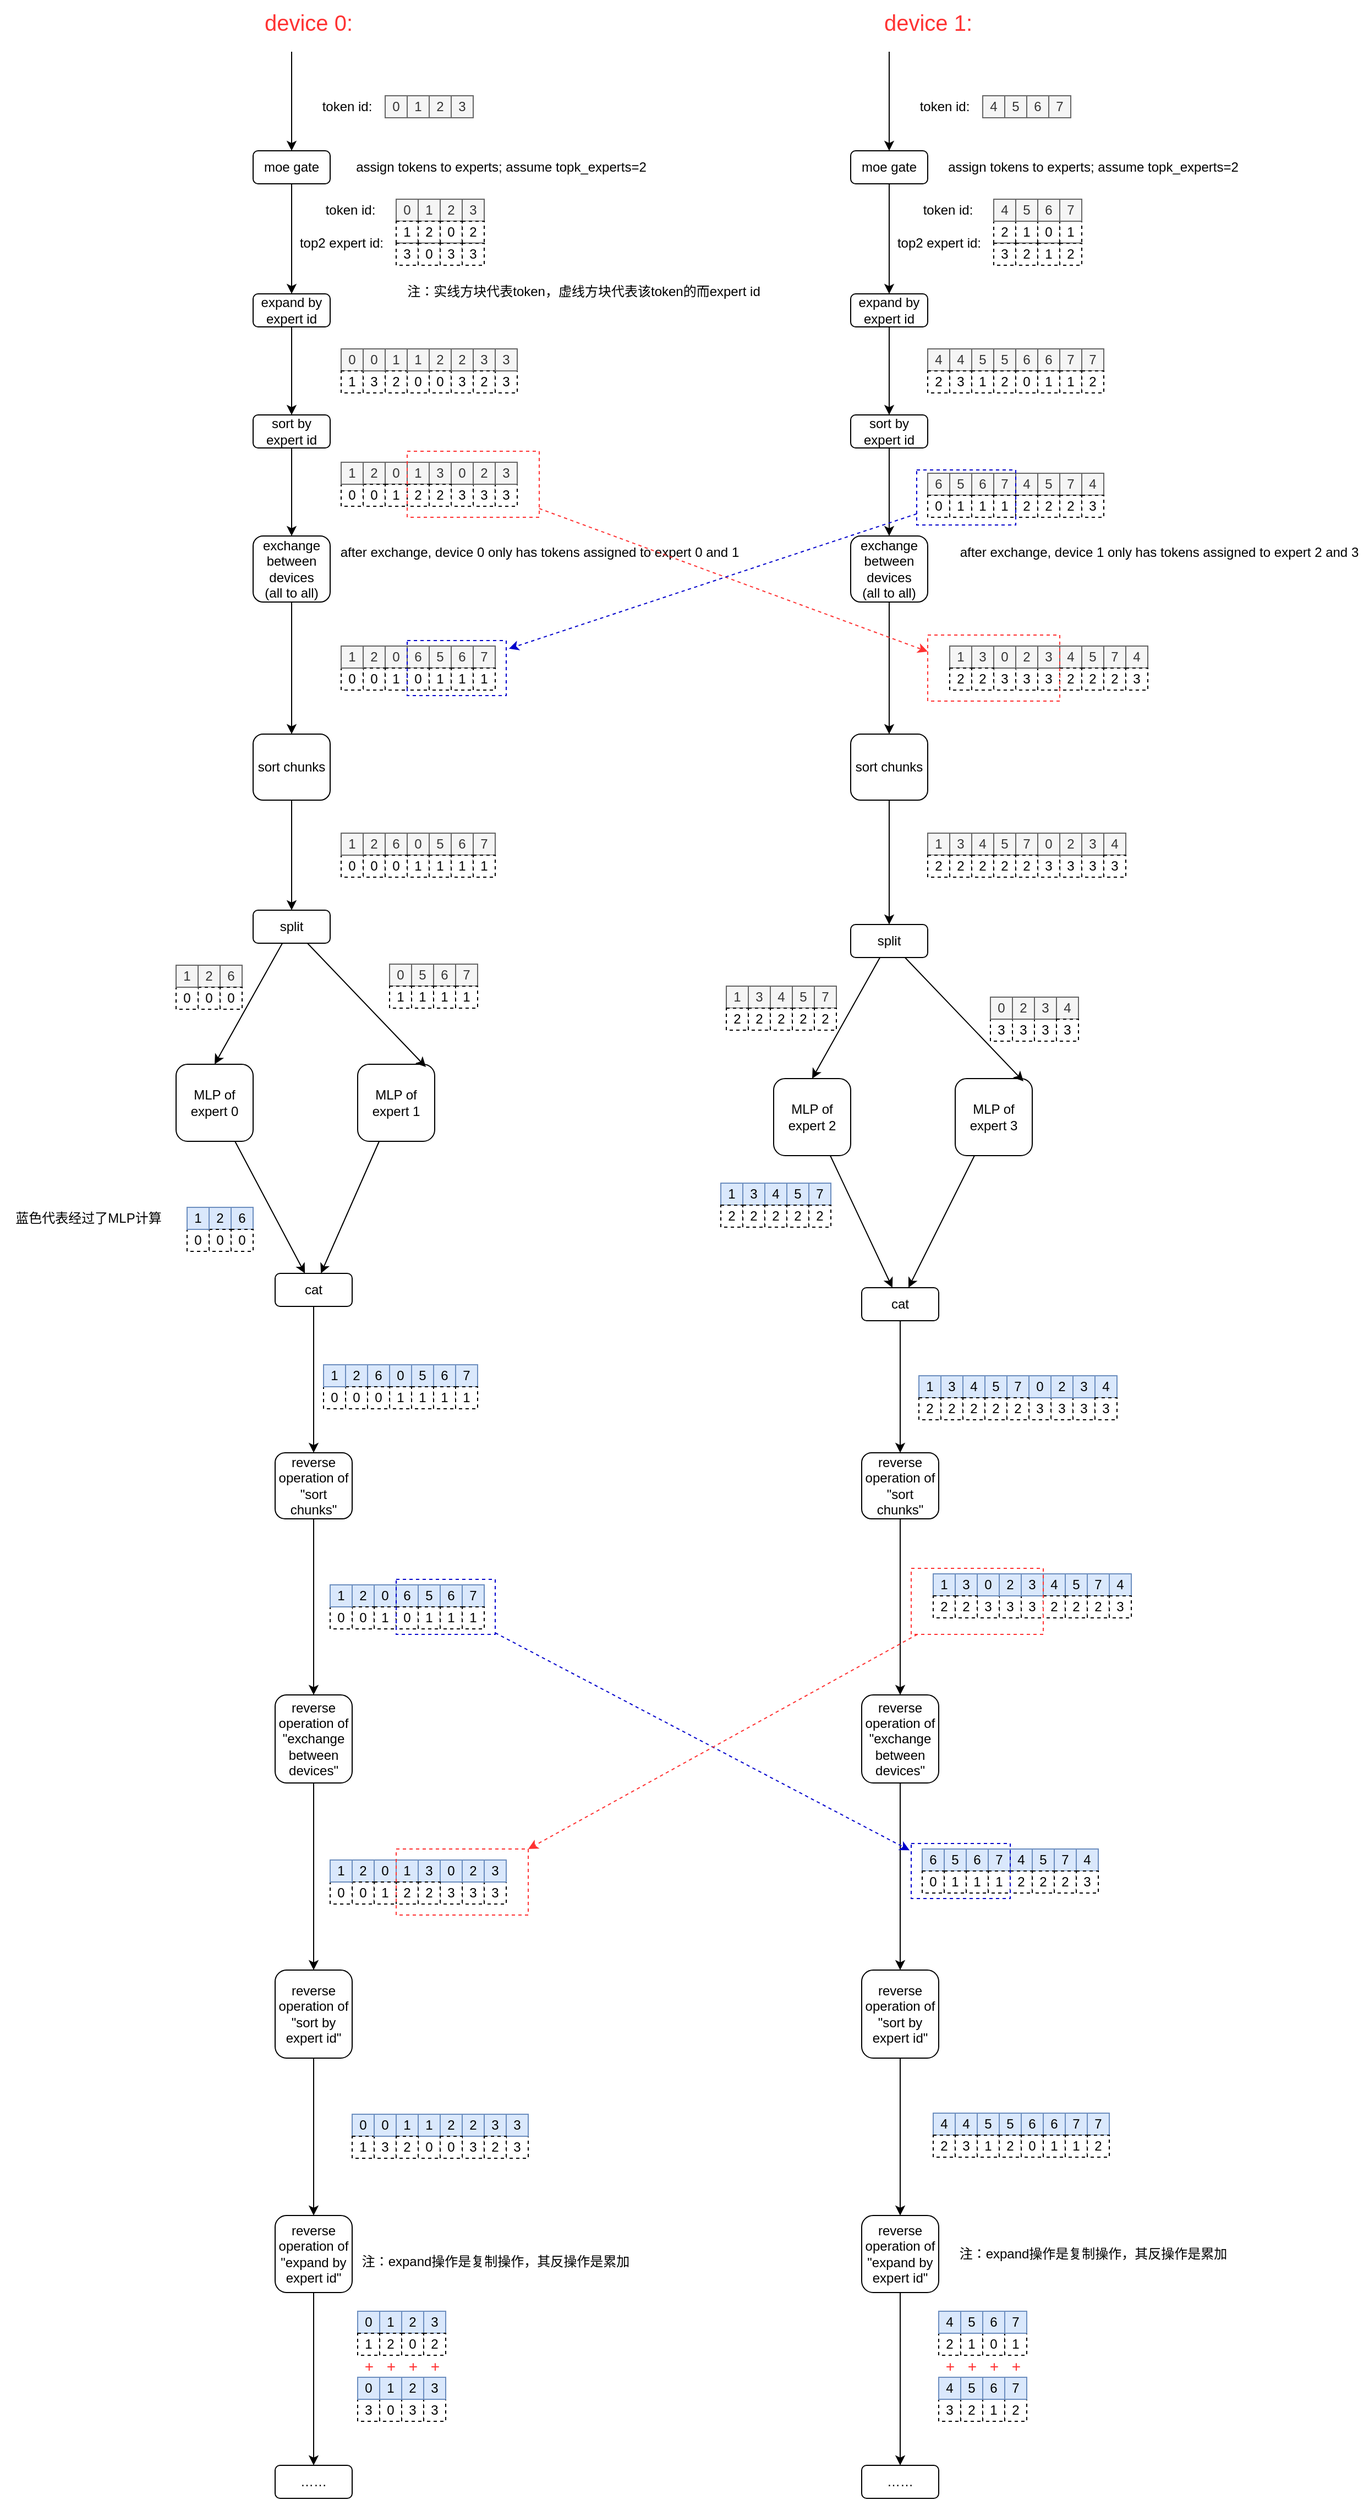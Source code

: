 <mxfile version="28.0.7">
  <diagram name="第 1 页" id="XApkqAXvTrZzcp6OmfHy">
    <mxGraphModel dx="1180" dy="724" grid="1" gridSize="10" guides="1" tooltips="1" connect="1" arrows="1" fold="1" page="1" pageScale="1" pageWidth="1169" pageHeight="827" math="0" shadow="0">
      <root>
        <mxCell id="0" />
        <mxCell id="1" parent="0" />
        <mxCell id="sEXIVBVAYyvHJAa7rBJ1-1" value="0" style="rounded=0;whiteSpace=wrap;html=1;fillColor=#f5f5f5;fontColor=#333333;strokeColor=#666666;" vertex="1" parent="1">
          <mxGeometry x="359" y="107" width="20" height="20" as="geometry" />
        </mxCell>
        <mxCell id="sEXIVBVAYyvHJAa7rBJ1-2" value="1" style="rounded=0;whiteSpace=wrap;html=1;fillColor=#f5f5f5;fontColor=#333333;strokeColor=#666666;" vertex="1" parent="1">
          <mxGeometry x="379" y="107" width="20" height="20" as="geometry" />
        </mxCell>
        <mxCell id="sEXIVBVAYyvHJAa7rBJ1-3" value="2" style="rounded=0;whiteSpace=wrap;html=1;fillColor=#f5f5f5;fontColor=#333333;strokeColor=#666666;" vertex="1" parent="1">
          <mxGeometry x="399" y="107" width="20" height="20" as="geometry" />
        </mxCell>
        <mxCell id="sEXIVBVAYyvHJAa7rBJ1-4" value="3" style="rounded=0;whiteSpace=wrap;html=1;fillColor=#f5f5f5;fontColor=#333333;strokeColor=#666666;" vertex="1" parent="1">
          <mxGeometry x="419" y="107" width="20" height="20" as="geometry" />
        </mxCell>
        <mxCell id="sEXIVBVAYyvHJAa7rBJ1-11" style="rounded=0;orthogonalLoop=1;jettySize=auto;html=1;entryX=0.5;entryY=0;entryDx=0;entryDy=0;" edge="1" parent="1" source="sEXIVBVAYyvHJAa7rBJ1-5" target="sEXIVBVAYyvHJAa7rBJ1-10">
          <mxGeometry relative="1" as="geometry" />
        </mxCell>
        <mxCell id="sEXIVBVAYyvHJAa7rBJ1-5" value="moe gate" style="rounded=1;whiteSpace=wrap;html=1;" vertex="1" parent="1">
          <mxGeometry x="239" y="157" width="70" height="30" as="geometry" />
        </mxCell>
        <mxCell id="sEXIVBVAYyvHJAa7rBJ1-6" value="assign tokens to experts; assume topk_experts=2" style="text;html=1;align=center;verticalAlign=middle;resizable=0;points=[];autosize=1;strokeColor=none;fillColor=none;" vertex="1" parent="1">
          <mxGeometry x="319" y="157" width="290" height="30" as="geometry" />
        </mxCell>
        <mxCell id="sEXIVBVAYyvHJAa7rBJ1-8" value="" style="endArrow=classic;html=1;rounded=0;entryX=0.5;entryY=0;entryDx=0;entryDy=0;" edge="1" parent="1" target="sEXIVBVAYyvHJAa7rBJ1-5">
          <mxGeometry width="50" height="50" relative="1" as="geometry">
            <mxPoint x="274" y="67" as="sourcePoint" />
            <mxPoint x="269" y="57" as="targetPoint" />
          </mxGeometry>
        </mxCell>
        <mxCell id="sEXIVBVAYyvHJAa7rBJ1-28" style="edgeStyle=orthogonalEdgeStyle;rounded=0;orthogonalLoop=1;jettySize=auto;html=1;entryX=0.5;entryY=0;entryDx=0;entryDy=0;" edge="1" parent="1" source="sEXIVBVAYyvHJAa7rBJ1-10" target="sEXIVBVAYyvHJAa7rBJ1-27">
          <mxGeometry relative="1" as="geometry" />
        </mxCell>
        <mxCell id="sEXIVBVAYyvHJAa7rBJ1-10" value="&lt;div&gt;expand by&lt;/div&gt;&lt;div&gt;expert id&lt;/div&gt;" style="rounded=1;whiteSpace=wrap;html=1;" vertex="1" parent="1">
          <mxGeometry x="239" y="287" width="70" height="30" as="geometry" />
        </mxCell>
        <mxCell id="sEXIVBVAYyvHJAa7rBJ1-12" value="0" style="rounded=0;whiteSpace=wrap;html=1;fillColor=#f5f5f5;fontColor=#333333;strokeColor=#666666;" vertex="1" parent="1">
          <mxGeometry x="369" y="201" width="20" height="20" as="geometry" />
        </mxCell>
        <mxCell id="sEXIVBVAYyvHJAa7rBJ1-13" value="1" style="rounded=0;whiteSpace=wrap;html=1;fillColor=#f5f5f5;fontColor=#333333;strokeColor=#666666;" vertex="1" parent="1">
          <mxGeometry x="389" y="201" width="20" height="20" as="geometry" />
        </mxCell>
        <mxCell id="sEXIVBVAYyvHJAa7rBJ1-14" value="2" style="rounded=0;whiteSpace=wrap;html=1;fillColor=#f5f5f5;fontColor=#333333;strokeColor=#666666;" vertex="1" parent="1">
          <mxGeometry x="409" y="201" width="20" height="20" as="geometry" />
        </mxCell>
        <mxCell id="sEXIVBVAYyvHJAa7rBJ1-15" value="3" style="rounded=0;whiteSpace=wrap;html=1;fillColor=#f5f5f5;fontColor=#333333;strokeColor=#666666;" vertex="1" parent="1">
          <mxGeometry x="429" y="201" width="20" height="20" as="geometry" />
        </mxCell>
        <mxCell id="sEXIVBVAYyvHJAa7rBJ1-16" value="1" style="rounded=0;whiteSpace=wrap;html=1;dashed=1;" vertex="1" parent="1">
          <mxGeometry x="369" y="221" width="20" height="20" as="geometry" />
        </mxCell>
        <mxCell id="sEXIVBVAYyvHJAa7rBJ1-17" value="2" style="rounded=0;whiteSpace=wrap;html=1;dashed=1;" vertex="1" parent="1">
          <mxGeometry x="389" y="221" width="20" height="20" as="geometry" />
        </mxCell>
        <mxCell id="sEXIVBVAYyvHJAa7rBJ1-18" value="0" style="rounded=0;whiteSpace=wrap;html=1;dashed=1;" vertex="1" parent="1">
          <mxGeometry x="409" y="221" width="20" height="20" as="geometry" />
        </mxCell>
        <mxCell id="sEXIVBVAYyvHJAa7rBJ1-19" value="2" style="rounded=0;whiteSpace=wrap;html=1;dashed=1;" vertex="1" parent="1">
          <mxGeometry x="429" y="221" width="20" height="20" as="geometry" />
        </mxCell>
        <mxCell id="sEXIVBVAYyvHJAa7rBJ1-20" value="3" style="rounded=0;whiteSpace=wrap;html=1;dashed=1;" vertex="1" parent="1">
          <mxGeometry x="369" y="241" width="20" height="20" as="geometry" />
        </mxCell>
        <mxCell id="sEXIVBVAYyvHJAa7rBJ1-21" value="0" style="rounded=0;whiteSpace=wrap;html=1;dashed=1;" vertex="1" parent="1">
          <mxGeometry x="389" y="241" width="20" height="20" as="geometry" />
        </mxCell>
        <mxCell id="sEXIVBVAYyvHJAa7rBJ1-22" value="3" style="rounded=0;whiteSpace=wrap;html=1;dashed=1;" vertex="1" parent="1">
          <mxGeometry x="409" y="241" width="20" height="20" as="geometry" />
        </mxCell>
        <mxCell id="sEXIVBVAYyvHJAa7rBJ1-23" value="3" style="rounded=0;whiteSpace=wrap;html=1;dashed=1;" vertex="1" parent="1">
          <mxGeometry x="429" y="241" width="20" height="20" as="geometry" />
        </mxCell>
        <mxCell id="sEXIVBVAYyvHJAa7rBJ1-24" value="token id:" style="text;html=1;align=center;verticalAlign=middle;resizable=0;points=[];autosize=1;strokeColor=none;fillColor=none;" vertex="1" parent="1">
          <mxGeometry x="289" y="102" width="70" height="30" as="geometry" />
        </mxCell>
        <mxCell id="sEXIVBVAYyvHJAa7rBJ1-25" value="token id:" style="text;html=1;align=center;verticalAlign=middle;resizable=0;points=[];autosize=1;strokeColor=none;fillColor=none;" vertex="1" parent="1">
          <mxGeometry x="292" y="196" width="70" height="30" as="geometry" />
        </mxCell>
        <mxCell id="sEXIVBVAYyvHJAa7rBJ1-26" value="top2 expert id:" style="text;html=1;align=center;verticalAlign=middle;resizable=0;points=[];autosize=1;strokeColor=none;fillColor=none;" vertex="1" parent="1">
          <mxGeometry x="269" y="226" width="100" height="30" as="geometry" />
        </mxCell>
        <mxCell id="sEXIVBVAYyvHJAa7rBJ1-47" style="edgeStyle=orthogonalEdgeStyle;rounded=0;orthogonalLoop=1;jettySize=auto;html=1;entryX=0.5;entryY=0;entryDx=0;entryDy=0;" edge="1" parent="1" source="sEXIVBVAYyvHJAa7rBJ1-27" target="sEXIVBVAYyvHJAa7rBJ1-46">
          <mxGeometry relative="1" as="geometry" />
        </mxCell>
        <mxCell id="sEXIVBVAYyvHJAa7rBJ1-27" value="sort by expert id" style="rounded=1;whiteSpace=wrap;html=1;" vertex="1" parent="1">
          <mxGeometry x="239" y="397" width="70" height="30" as="geometry" />
        </mxCell>
        <mxCell id="sEXIVBVAYyvHJAa7rBJ1-30" value="0" style="rounded=0;whiteSpace=wrap;html=1;fillColor=#f5f5f5;fontColor=#333333;strokeColor=#666666;" vertex="1" parent="1">
          <mxGeometry x="319" y="337" width="20" height="20" as="geometry" />
        </mxCell>
        <mxCell id="sEXIVBVAYyvHJAa7rBJ1-31" value="1" style="rounded=0;whiteSpace=wrap;html=1;fillColor=#f5f5f5;fontColor=#333333;strokeColor=#666666;" vertex="1" parent="1">
          <mxGeometry x="359" y="337" width="20" height="20" as="geometry" />
        </mxCell>
        <mxCell id="sEXIVBVAYyvHJAa7rBJ1-32" value="2" style="rounded=0;whiteSpace=wrap;html=1;fillColor=#f5f5f5;fontColor=#333333;strokeColor=#666666;" vertex="1" parent="1">
          <mxGeometry x="399" y="337" width="20" height="20" as="geometry" />
        </mxCell>
        <mxCell id="sEXIVBVAYyvHJAa7rBJ1-33" value="3" style="rounded=0;whiteSpace=wrap;html=1;fillColor=#f5f5f5;fontColor=#333333;strokeColor=#666666;" vertex="1" parent="1">
          <mxGeometry x="439" y="337" width="20" height="20" as="geometry" />
        </mxCell>
        <mxCell id="sEXIVBVAYyvHJAa7rBJ1-34" value="1" style="rounded=0;whiteSpace=wrap;html=1;dashed=1;" vertex="1" parent="1">
          <mxGeometry x="319" y="357" width="20" height="20" as="geometry" />
        </mxCell>
        <mxCell id="sEXIVBVAYyvHJAa7rBJ1-35" value="2" style="rounded=0;whiteSpace=wrap;html=1;dashed=1;" vertex="1" parent="1">
          <mxGeometry x="359" y="357" width="20" height="20" as="geometry" />
        </mxCell>
        <mxCell id="sEXIVBVAYyvHJAa7rBJ1-36" value="0" style="rounded=0;whiteSpace=wrap;html=1;dashed=1;" vertex="1" parent="1">
          <mxGeometry x="399" y="357" width="20" height="20" as="geometry" />
        </mxCell>
        <mxCell id="sEXIVBVAYyvHJAa7rBJ1-37" value="2" style="rounded=0;whiteSpace=wrap;html=1;dashed=1;" vertex="1" parent="1">
          <mxGeometry x="439" y="357" width="20" height="20" as="geometry" />
        </mxCell>
        <mxCell id="sEXIVBVAYyvHJAa7rBJ1-38" value="3" style="rounded=0;whiteSpace=wrap;html=1;dashed=1;" vertex="1" parent="1">
          <mxGeometry x="339" y="357" width="20" height="20" as="geometry" />
        </mxCell>
        <mxCell id="sEXIVBVAYyvHJAa7rBJ1-39" value="0" style="rounded=0;whiteSpace=wrap;html=1;dashed=1;" vertex="1" parent="1">
          <mxGeometry x="379" y="357" width="20" height="20" as="geometry" />
        </mxCell>
        <mxCell id="sEXIVBVAYyvHJAa7rBJ1-40" value="3" style="rounded=0;whiteSpace=wrap;html=1;dashed=1;" vertex="1" parent="1">
          <mxGeometry x="419" y="357" width="20" height="20" as="geometry" />
        </mxCell>
        <mxCell id="sEXIVBVAYyvHJAa7rBJ1-41" value="3" style="rounded=0;whiteSpace=wrap;html=1;dashed=1;" vertex="1" parent="1">
          <mxGeometry x="459" y="357" width="20" height="20" as="geometry" />
        </mxCell>
        <mxCell id="sEXIVBVAYyvHJAa7rBJ1-42" value="0" style="rounded=0;whiteSpace=wrap;html=1;fillColor=#f5f5f5;fontColor=#333333;strokeColor=#666666;" vertex="1" parent="1">
          <mxGeometry x="339" y="337" width="20" height="20" as="geometry" />
        </mxCell>
        <mxCell id="sEXIVBVAYyvHJAa7rBJ1-43" value="1" style="rounded=0;whiteSpace=wrap;html=1;fillColor=#f5f5f5;fontColor=#333333;strokeColor=#666666;" vertex="1" parent="1">
          <mxGeometry x="379" y="337" width="20" height="20" as="geometry" />
        </mxCell>
        <mxCell id="sEXIVBVAYyvHJAa7rBJ1-44" value="2" style="rounded=0;whiteSpace=wrap;html=1;fillColor=#f5f5f5;fontColor=#333333;strokeColor=#666666;" vertex="1" parent="1">
          <mxGeometry x="419" y="337" width="20" height="20" as="geometry" />
        </mxCell>
        <mxCell id="sEXIVBVAYyvHJAa7rBJ1-45" value="3" style="rounded=0;whiteSpace=wrap;html=1;fillColor=#f5f5f5;fontColor=#333333;strokeColor=#666666;" vertex="1" parent="1">
          <mxGeometry x="459" y="337" width="20" height="20" as="geometry" />
        </mxCell>
        <mxCell id="sEXIVBVAYyvHJAa7rBJ1-204" style="edgeStyle=none;rounded=0;orthogonalLoop=1;jettySize=auto;html=1;entryX=0.5;entryY=0;entryDx=0;entryDy=0;" edge="1" parent="1" source="sEXIVBVAYyvHJAa7rBJ1-46" target="sEXIVBVAYyvHJAa7rBJ1-203">
          <mxGeometry relative="1" as="geometry" />
        </mxCell>
        <mxCell id="sEXIVBVAYyvHJAa7rBJ1-46" value="&lt;div&gt;exchange&lt;/div&gt;&lt;div&gt;between devices&lt;/div&gt;&lt;div&gt;(all to all)&lt;/div&gt;" style="rounded=1;whiteSpace=wrap;html=1;" vertex="1" parent="1">
          <mxGeometry x="239" y="507" width="70" height="60" as="geometry" />
        </mxCell>
        <mxCell id="sEXIVBVAYyvHJAa7rBJ1-48" value="2" style="rounded=0;whiteSpace=wrap;html=1;fillColor=#f5f5f5;fontColor=#333333;strokeColor=#666666;" vertex="1" parent="1">
          <mxGeometry x="339" y="440" width="20" height="20" as="geometry" />
        </mxCell>
        <mxCell id="sEXIVBVAYyvHJAa7rBJ1-49" value="0" style="rounded=0;whiteSpace=wrap;html=1;dashed=1;" vertex="1" parent="1">
          <mxGeometry x="339" y="460" width="20" height="20" as="geometry" />
        </mxCell>
        <mxCell id="sEXIVBVAYyvHJAa7rBJ1-50" value="0" style="rounded=0;whiteSpace=wrap;html=1;dashed=1;" vertex="1" parent="1">
          <mxGeometry x="319" y="460" width="20" height="20" as="geometry" />
        </mxCell>
        <mxCell id="sEXIVBVAYyvHJAa7rBJ1-51" value="1" style="rounded=0;whiteSpace=wrap;html=1;fillColor=#f5f5f5;fontColor=#333333;strokeColor=#666666;" vertex="1" parent="1">
          <mxGeometry x="319" y="440" width="20" height="20" as="geometry" />
        </mxCell>
        <mxCell id="sEXIVBVAYyvHJAa7rBJ1-52" value="0" style="rounded=0;whiteSpace=wrap;html=1;fillColor=#f5f5f5;fontColor=#333333;strokeColor=#666666;" vertex="1" parent="1">
          <mxGeometry x="359" y="440" width="20" height="20" as="geometry" />
        </mxCell>
        <mxCell id="sEXIVBVAYyvHJAa7rBJ1-53" value="1" style="rounded=0;whiteSpace=wrap;html=1;dashed=1;" vertex="1" parent="1">
          <mxGeometry x="359" y="460" width="20" height="20" as="geometry" />
        </mxCell>
        <mxCell id="sEXIVBVAYyvHJAa7rBJ1-54" value="1" style="rounded=0;whiteSpace=wrap;html=1;fillColor=#f5f5f5;fontColor=#333333;strokeColor=#666666;" vertex="1" parent="1">
          <mxGeometry x="379" y="440" width="20" height="20" as="geometry" />
        </mxCell>
        <mxCell id="sEXIVBVAYyvHJAa7rBJ1-55" value="2" style="rounded=0;whiteSpace=wrap;html=1;dashed=1;" vertex="1" parent="1">
          <mxGeometry x="379" y="460" width="20" height="20" as="geometry" />
        </mxCell>
        <mxCell id="sEXIVBVAYyvHJAa7rBJ1-56" value="3" style="rounded=0;whiteSpace=wrap;html=1;dashed=1;" vertex="1" parent="1">
          <mxGeometry x="439" y="460" width="20" height="20" as="geometry" />
        </mxCell>
        <mxCell id="sEXIVBVAYyvHJAa7rBJ1-57" value="2" style="rounded=0;whiteSpace=wrap;html=1;fillColor=#f5f5f5;fontColor=#333333;strokeColor=#666666;" vertex="1" parent="1">
          <mxGeometry x="439" y="440" width="20" height="20" as="geometry" />
        </mxCell>
        <mxCell id="sEXIVBVAYyvHJAa7rBJ1-58" value="3" style="rounded=0;whiteSpace=wrap;html=1;dashed=1;" vertex="1" parent="1">
          <mxGeometry x="459" y="460" width="20" height="20" as="geometry" />
        </mxCell>
        <mxCell id="sEXIVBVAYyvHJAa7rBJ1-59" value="3" style="rounded=0;whiteSpace=wrap;html=1;fillColor=#f5f5f5;fontColor=#333333;strokeColor=#666666;" vertex="1" parent="1">
          <mxGeometry x="459" y="440" width="20" height="20" as="geometry" />
        </mxCell>
        <mxCell id="sEXIVBVAYyvHJAa7rBJ1-60" value="3" style="rounded=0;whiteSpace=wrap;html=1;dashed=1;" vertex="1" parent="1">
          <mxGeometry x="419" y="460" width="20" height="20" as="geometry" />
        </mxCell>
        <mxCell id="sEXIVBVAYyvHJAa7rBJ1-61" value="0" style="rounded=0;whiteSpace=wrap;html=1;fillColor=#f5f5f5;fontColor=#333333;strokeColor=#666666;" vertex="1" parent="1">
          <mxGeometry x="419" y="440" width="20" height="20" as="geometry" />
        </mxCell>
        <mxCell id="sEXIVBVAYyvHJAa7rBJ1-64" value="3" style="rounded=0;whiteSpace=wrap;html=1;fillColor=#f5f5f5;fontColor=#333333;strokeColor=#666666;" vertex="1" parent="1">
          <mxGeometry x="399" y="440" width="20" height="20" as="geometry" />
        </mxCell>
        <mxCell id="sEXIVBVAYyvHJAa7rBJ1-65" value="2" style="rounded=0;whiteSpace=wrap;html=1;dashed=1;" vertex="1" parent="1">
          <mxGeometry x="399" y="460" width="20" height="20" as="geometry" />
        </mxCell>
        <mxCell id="sEXIVBVAYyvHJAa7rBJ1-66" value="4" style="rounded=0;whiteSpace=wrap;html=1;fillColor=#f5f5f5;fontColor=#333333;strokeColor=#666666;" vertex="1" parent="1">
          <mxGeometry x="902" y="107" width="20" height="20" as="geometry" />
        </mxCell>
        <mxCell id="sEXIVBVAYyvHJAa7rBJ1-67" value="5" style="rounded=0;whiteSpace=wrap;html=1;fillColor=#f5f5f5;fontColor=#333333;strokeColor=#666666;" vertex="1" parent="1">
          <mxGeometry x="922" y="107" width="20" height="20" as="geometry" />
        </mxCell>
        <mxCell id="sEXIVBVAYyvHJAa7rBJ1-68" value="6" style="rounded=0;whiteSpace=wrap;html=1;fillColor=#f5f5f5;fontColor=#333333;strokeColor=#666666;" vertex="1" parent="1">
          <mxGeometry x="942" y="107" width="20" height="20" as="geometry" />
        </mxCell>
        <mxCell id="sEXIVBVAYyvHJAa7rBJ1-69" value="7" style="rounded=0;whiteSpace=wrap;html=1;fillColor=#f5f5f5;fontColor=#333333;strokeColor=#666666;" vertex="1" parent="1">
          <mxGeometry x="962" y="107" width="20" height="20" as="geometry" />
        </mxCell>
        <mxCell id="sEXIVBVAYyvHJAa7rBJ1-70" style="rounded=0;orthogonalLoop=1;jettySize=auto;html=1;entryX=0.5;entryY=0;entryDx=0;entryDy=0;" edge="1" parent="1" source="sEXIVBVAYyvHJAa7rBJ1-71" target="sEXIVBVAYyvHJAa7rBJ1-75">
          <mxGeometry relative="1" as="geometry" />
        </mxCell>
        <mxCell id="sEXIVBVAYyvHJAa7rBJ1-71" value="moe gate" style="rounded=1;whiteSpace=wrap;html=1;" vertex="1" parent="1">
          <mxGeometry x="782" y="157" width="70" height="30" as="geometry" />
        </mxCell>
        <mxCell id="sEXIVBVAYyvHJAa7rBJ1-72" value="assign tokens to experts; assume topk_experts=2" style="text;html=1;align=center;verticalAlign=middle;resizable=0;points=[];autosize=1;strokeColor=none;fillColor=none;" vertex="1" parent="1">
          <mxGeometry x="857" y="157" width="290" height="30" as="geometry" />
        </mxCell>
        <mxCell id="sEXIVBVAYyvHJAa7rBJ1-73" value="" style="endArrow=classic;html=1;rounded=0;entryX=0.5;entryY=0;entryDx=0;entryDy=0;" edge="1" parent="1" target="sEXIVBVAYyvHJAa7rBJ1-71">
          <mxGeometry width="50" height="50" relative="1" as="geometry">
            <mxPoint x="817" y="67" as="sourcePoint" />
            <mxPoint x="812" y="57" as="targetPoint" />
          </mxGeometry>
        </mxCell>
        <mxCell id="sEXIVBVAYyvHJAa7rBJ1-74" style="edgeStyle=orthogonalEdgeStyle;rounded=0;orthogonalLoop=1;jettySize=auto;html=1;entryX=0.5;entryY=0;entryDx=0;entryDy=0;" edge="1" parent="1" source="sEXIVBVAYyvHJAa7rBJ1-75" target="sEXIVBVAYyvHJAa7rBJ1-92">
          <mxGeometry relative="1" as="geometry" />
        </mxCell>
        <mxCell id="sEXIVBVAYyvHJAa7rBJ1-75" value="&lt;div&gt;expand by&lt;/div&gt;&lt;div&gt;expert id&lt;/div&gt;" style="rounded=1;whiteSpace=wrap;html=1;" vertex="1" parent="1">
          <mxGeometry x="782" y="287" width="70" height="30" as="geometry" />
        </mxCell>
        <mxCell id="sEXIVBVAYyvHJAa7rBJ1-80" value="2" style="rounded=0;whiteSpace=wrap;html=1;dashed=1;" vertex="1" parent="1">
          <mxGeometry x="912" y="221" width="20" height="20" as="geometry" />
        </mxCell>
        <mxCell id="sEXIVBVAYyvHJAa7rBJ1-81" value="1" style="rounded=0;whiteSpace=wrap;html=1;dashed=1;" vertex="1" parent="1">
          <mxGeometry x="932" y="221" width="20" height="20" as="geometry" />
        </mxCell>
        <mxCell id="sEXIVBVAYyvHJAa7rBJ1-82" value="0" style="rounded=0;whiteSpace=wrap;html=1;dashed=1;" vertex="1" parent="1">
          <mxGeometry x="952" y="221" width="20" height="20" as="geometry" />
        </mxCell>
        <mxCell id="sEXIVBVAYyvHJAa7rBJ1-83" value="1" style="rounded=0;whiteSpace=wrap;html=1;dashed=1;" vertex="1" parent="1">
          <mxGeometry x="972" y="221" width="20" height="20" as="geometry" />
        </mxCell>
        <mxCell id="sEXIVBVAYyvHJAa7rBJ1-84" value="3" style="rounded=0;whiteSpace=wrap;html=1;dashed=1;" vertex="1" parent="1">
          <mxGeometry x="912" y="241" width="20" height="20" as="geometry" />
        </mxCell>
        <mxCell id="sEXIVBVAYyvHJAa7rBJ1-85" value="2" style="rounded=0;whiteSpace=wrap;html=1;dashed=1;" vertex="1" parent="1">
          <mxGeometry x="932" y="241" width="20" height="20" as="geometry" />
        </mxCell>
        <mxCell id="sEXIVBVAYyvHJAa7rBJ1-86" value="1" style="rounded=0;whiteSpace=wrap;html=1;dashed=1;" vertex="1" parent="1">
          <mxGeometry x="952" y="241" width="20" height="20" as="geometry" />
        </mxCell>
        <mxCell id="sEXIVBVAYyvHJAa7rBJ1-87" value="2" style="rounded=0;whiteSpace=wrap;html=1;dashed=1;" vertex="1" parent="1">
          <mxGeometry x="972" y="241" width="20" height="20" as="geometry" />
        </mxCell>
        <mxCell id="sEXIVBVAYyvHJAa7rBJ1-88" value="token id:" style="text;html=1;align=center;verticalAlign=middle;resizable=0;points=[];autosize=1;strokeColor=none;fillColor=none;" vertex="1" parent="1">
          <mxGeometry x="832" y="102" width="70" height="30" as="geometry" />
        </mxCell>
        <mxCell id="sEXIVBVAYyvHJAa7rBJ1-89" value="token id:" style="text;html=1;align=center;verticalAlign=middle;resizable=0;points=[];autosize=1;strokeColor=none;fillColor=none;" vertex="1" parent="1">
          <mxGeometry x="835" y="196" width="70" height="30" as="geometry" />
        </mxCell>
        <mxCell id="sEXIVBVAYyvHJAa7rBJ1-90" value="top2 expert id:" style="text;html=1;align=center;verticalAlign=middle;resizable=0;points=[];autosize=1;strokeColor=none;fillColor=none;" vertex="1" parent="1">
          <mxGeometry x="812" y="226" width="100" height="30" as="geometry" />
        </mxCell>
        <mxCell id="sEXIVBVAYyvHJAa7rBJ1-91" style="edgeStyle=orthogonalEdgeStyle;rounded=0;orthogonalLoop=1;jettySize=auto;html=1;entryX=0.5;entryY=0;entryDx=0;entryDy=0;" edge="1" parent="1" source="sEXIVBVAYyvHJAa7rBJ1-92" target="sEXIVBVAYyvHJAa7rBJ1-109">
          <mxGeometry relative="1" as="geometry" />
        </mxCell>
        <mxCell id="sEXIVBVAYyvHJAa7rBJ1-92" value="sort by expert id" style="rounded=1;whiteSpace=wrap;html=1;" vertex="1" parent="1">
          <mxGeometry x="782" y="397" width="70" height="30" as="geometry" />
        </mxCell>
        <mxCell id="sEXIVBVAYyvHJAa7rBJ1-220" style="edgeStyle=none;rounded=0;orthogonalLoop=1;jettySize=auto;html=1;entryX=0.5;entryY=0;entryDx=0;entryDy=0;" edge="1" parent="1" source="sEXIVBVAYyvHJAa7rBJ1-109" target="sEXIVBVAYyvHJAa7rBJ1-219">
          <mxGeometry relative="1" as="geometry" />
        </mxCell>
        <mxCell id="sEXIVBVAYyvHJAa7rBJ1-109" value="&lt;div&gt;exchange&lt;/div&gt;&lt;div&gt;between&lt;/div&gt;&lt;div&gt;devices&lt;/div&gt;&lt;div&gt;(all to all)&lt;/div&gt;" style="rounded=1;whiteSpace=wrap;html=1;" vertex="1" parent="1">
          <mxGeometry x="782" y="507" width="70" height="60" as="geometry" />
        </mxCell>
        <mxCell id="sEXIVBVAYyvHJAa7rBJ1-126" value="4" style="rounded=0;whiteSpace=wrap;html=1;fillColor=#f5f5f5;fontColor=#333333;strokeColor=#666666;" vertex="1" parent="1">
          <mxGeometry x="912" y="201" width="20" height="20" as="geometry" />
        </mxCell>
        <mxCell id="sEXIVBVAYyvHJAa7rBJ1-127" value="5" style="rounded=0;whiteSpace=wrap;html=1;fillColor=#f5f5f5;fontColor=#333333;strokeColor=#666666;" vertex="1" parent="1">
          <mxGeometry x="932" y="201" width="20" height="20" as="geometry" />
        </mxCell>
        <mxCell id="sEXIVBVAYyvHJAa7rBJ1-128" value="6" style="rounded=0;whiteSpace=wrap;html=1;fillColor=#f5f5f5;fontColor=#333333;strokeColor=#666666;" vertex="1" parent="1">
          <mxGeometry x="952" y="201" width="20" height="20" as="geometry" />
        </mxCell>
        <mxCell id="sEXIVBVAYyvHJAa7rBJ1-129" value="7" style="rounded=0;whiteSpace=wrap;html=1;fillColor=#f5f5f5;fontColor=#333333;strokeColor=#666666;" vertex="1" parent="1">
          <mxGeometry x="972" y="201" width="20" height="20" as="geometry" />
        </mxCell>
        <mxCell id="sEXIVBVAYyvHJAa7rBJ1-130" value="4" style="rounded=0;whiteSpace=wrap;html=1;fillColor=#f5f5f5;fontColor=#333333;strokeColor=#666666;" vertex="1" parent="1">
          <mxGeometry x="852" y="337" width="20" height="20" as="geometry" />
        </mxCell>
        <mxCell id="sEXIVBVAYyvHJAa7rBJ1-131" value="5" style="rounded=0;whiteSpace=wrap;html=1;fillColor=#f5f5f5;fontColor=#333333;strokeColor=#666666;" vertex="1" parent="1">
          <mxGeometry x="892" y="337" width="20" height="20" as="geometry" />
        </mxCell>
        <mxCell id="sEXIVBVAYyvHJAa7rBJ1-132" value="6" style="rounded=0;whiteSpace=wrap;html=1;fillColor=#f5f5f5;fontColor=#333333;strokeColor=#666666;" vertex="1" parent="1">
          <mxGeometry x="932" y="337" width="20" height="20" as="geometry" />
        </mxCell>
        <mxCell id="sEXIVBVAYyvHJAa7rBJ1-133" value="7" style="rounded=0;whiteSpace=wrap;html=1;fillColor=#f5f5f5;fontColor=#333333;strokeColor=#666666;" vertex="1" parent="1">
          <mxGeometry x="992" y="337" width="20" height="20" as="geometry" />
        </mxCell>
        <mxCell id="sEXIVBVAYyvHJAa7rBJ1-134" value="4" style="rounded=0;whiteSpace=wrap;html=1;fillColor=#f5f5f5;fontColor=#333333;strokeColor=#666666;" vertex="1" parent="1">
          <mxGeometry x="872" y="337" width="20" height="20" as="geometry" />
        </mxCell>
        <mxCell id="sEXIVBVAYyvHJAa7rBJ1-135" value="5" style="rounded=0;whiteSpace=wrap;html=1;fillColor=#f5f5f5;fontColor=#333333;strokeColor=#666666;" vertex="1" parent="1">
          <mxGeometry x="912" y="337" width="20" height="20" as="geometry" />
        </mxCell>
        <mxCell id="sEXIVBVAYyvHJAa7rBJ1-136" value="6" style="rounded=0;whiteSpace=wrap;html=1;fillColor=#f5f5f5;fontColor=#333333;strokeColor=#666666;" vertex="1" parent="1">
          <mxGeometry x="952" y="337" width="20" height="20" as="geometry" />
        </mxCell>
        <mxCell id="sEXIVBVAYyvHJAa7rBJ1-137" value="7" style="rounded=0;whiteSpace=wrap;html=1;fillColor=#f5f5f5;fontColor=#333333;strokeColor=#666666;" vertex="1" parent="1">
          <mxGeometry x="972" y="337" width="20" height="20" as="geometry" />
        </mxCell>
        <mxCell id="sEXIVBVAYyvHJAa7rBJ1-138" value="2" style="rounded=0;whiteSpace=wrap;html=1;dashed=1;" vertex="1" parent="1">
          <mxGeometry x="852" y="357" width="20" height="20" as="geometry" />
        </mxCell>
        <mxCell id="sEXIVBVAYyvHJAa7rBJ1-139" value="3" style="rounded=0;whiteSpace=wrap;html=1;dashed=1;" vertex="1" parent="1">
          <mxGeometry x="872" y="357" width="20" height="20" as="geometry" />
        </mxCell>
        <mxCell id="sEXIVBVAYyvHJAa7rBJ1-140" value="1" style="rounded=0;whiteSpace=wrap;html=1;dashed=1;" vertex="1" parent="1">
          <mxGeometry x="892" y="357" width="20" height="20" as="geometry" />
        </mxCell>
        <mxCell id="sEXIVBVAYyvHJAa7rBJ1-141" value="2" style="rounded=0;whiteSpace=wrap;html=1;dashed=1;" vertex="1" parent="1">
          <mxGeometry x="912" y="357" width="20" height="20" as="geometry" />
        </mxCell>
        <mxCell id="sEXIVBVAYyvHJAa7rBJ1-142" value="0" style="rounded=0;whiteSpace=wrap;html=1;dashed=1;" vertex="1" parent="1">
          <mxGeometry x="932" y="357" width="20" height="20" as="geometry" />
        </mxCell>
        <mxCell id="sEXIVBVAYyvHJAa7rBJ1-143" value="1" style="rounded=0;whiteSpace=wrap;html=1;dashed=1;" vertex="1" parent="1">
          <mxGeometry x="952" y="357" width="20" height="20" as="geometry" />
        </mxCell>
        <mxCell id="sEXIVBVAYyvHJAa7rBJ1-144" value="1" style="rounded=0;whiteSpace=wrap;html=1;dashed=1;" vertex="1" parent="1">
          <mxGeometry x="972" y="357" width="20" height="20" as="geometry" />
        </mxCell>
        <mxCell id="sEXIVBVAYyvHJAa7rBJ1-145" value="2" style="rounded=0;whiteSpace=wrap;html=1;dashed=1;" vertex="1" parent="1">
          <mxGeometry x="992" y="357" width="20" height="20" as="geometry" />
        </mxCell>
        <mxCell id="sEXIVBVAYyvHJAa7rBJ1-147" value="6" style="rounded=0;whiteSpace=wrap;html=1;fillColor=#f5f5f5;fontColor=#333333;strokeColor=#666666;" vertex="1" parent="1">
          <mxGeometry x="852" y="450" width="20" height="20" as="geometry" />
        </mxCell>
        <mxCell id="sEXIVBVAYyvHJAa7rBJ1-148" value="0" style="rounded=0;whiteSpace=wrap;html=1;dashed=1;" vertex="1" parent="1">
          <mxGeometry x="852" y="470" width="20" height="20" as="geometry" />
        </mxCell>
        <mxCell id="sEXIVBVAYyvHJAa7rBJ1-149" value="5" style="rounded=0;whiteSpace=wrap;html=1;fillColor=#f5f5f5;fontColor=#333333;strokeColor=#666666;" vertex="1" parent="1">
          <mxGeometry x="872" y="450" width="20" height="20" as="geometry" />
        </mxCell>
        <mxCell id="sEXIVBVAYyvHJAa7rBJ1-150" value="1" style="rounded=0;whiteSpace=wrap;html=1;dashed=1;" vertex="1" parent="1">
          <mxGeometry x="872" y="470" width="20" height="20" as="geometry" />
        </mxCell>
        <mxCell id="sEXIVBVAYyvHJAa7rBJ1-151" value="6" style="rounded=0;whiteSpace=wrap;html=1;fillColor=#f5f5f5;fontColor=#333333;strokeColor=#666666;" vertex="1" parent="1">
          <mxGeometry x="892" y="450" width="20" height="20" as="geometry" />
        </mxCell>
        <mxCell id="sEXIVBVAYyvHJAa7rBJ1-152" value="7" style="rounded=0;whiteSpace=wrap;html=1;fillColor=#f5f5f5;fontColor=#333333;strokeColor=#666666;" vertex="1" parent="1">
          <mxGeometry x="912" y="450" width="20" height="20" as="geometry" />
        </mxCell>
        <mxCell id="sEXIVBVAYyvHJAa7rBJ1-153" value="1" style="rounded=0;whiteSpace=wrap;html=1;dashed=1;" vertex="1" parent="1">
          <mxGeometry x="892" y="470" width="20" height="20" as="geometry" />
        </mxCell>
        <mxCell id="sEXIVBVAYyvHJAa7rBJ1-154" value="1" style="rounded=0;whiteSpace=wrap;html=1;dashed=1;" vertex="1" parent="1">
          <mxGeometry x="912" y="470" width="20" height="20" as="geometry" />
        </mxCell>
        <mxCell id="sEXIVBVAYyvHJAa7rBJ1-155" value="4" style="rounded=0;whiteSpace=wrap;html=1;fillColor=#f5f5f5;fontColor=#333333;strokeColor=#666666;" vertex="1" parent="1">
          <mxGeometry x="932" y="450" width="20" height="20" as="geometry" />
        </mxCell>
        <mxCell id="sEXIVBVAYyvHJAa7rBJ1-156" value="2" style="rounded=0;whiteSpace=wrap;html=1;dashed=1;" vertex="1" parent="1">
          <mxGeometry x="932" y="470" width="20" height="20" as="geometry" />
        </mxCell>
        <mxCell id="sEXIVBVAYyvHJAa7rBJ1-157" value="5" style="rounded=0;whiteSpace=wrap;html=1;fillColor=#f5f5f5;fontColor=#333333;strokeColor=#666666;" vertex="1" parent="1">
          <mxGeometry x="952" y="450" width="20" height="20" as="geometry" />
        </mxCell>
        <mxCell id="sEXIVBVAYyvHJAa7rBJ1-158" value="2" style="rounded=0;whiteSpace=wrap;html=1;dashed=1;" vertex="1" parent="1">
          <mxGeometry x="952" y="470" width="20" height="20" as="geometry" />
        </mxCell>
        <mxCell id="sEXIVBVAYyvHJAa7rBJ1-159" value="7" style="rounded=0;whiteSpace=wrap;html=1;fillColor=#f5f5f5;fontColor=#333333;strokeColor=#666666;" vertex="1" parent="1">
          <mxGeometry x="972" y="450" width="20" height="20" as="geometry" />
        </mxCell>
        <mxCell id="sEXIVBVAYyvHJAa7rBJ1-160" value="2" style="rounded=0;whiteSpace=wrap;html=1;dashed=1;" vertex="1" parent="1">
          <mxGeometry x="972" y="470" width="20" height="20" as="geometry" />
        </mxCell>
        <mxCell id="sEXIVBVAYyvHJAa7rBJ1-161" value="4" style="rounded=0;whiteSpace=wrap;html=1;fillColor=#f5f5f5;fontColor=#333333;strokeColor=#666666;" vertex="1" parent="1">
          <mxGeometry x="992" y="450" width="20" height="20" as="geometry" />
        </mxCell>
        <mxCell id="sEXIVBVAYyvHJAa7rBJ1-162" value="3" style="rounded=0;whiteSpace=wrap;html=1;dashed=1;" vertex="1" parent="1">
          <mxGeometry x="992" y="470" width="20" height="20" as="geometry" />
        </mxCell>
        <mxCell id="sEXIVBVAYyvHJAa7rBJ1-163" value="after exchange, device 0 only has tokens assigned to expert 0 and 1" style="text;html=1;align=center;verticalAlign=middle;resizable=0;points=[];autosize=1;strokeColor=none;fillColor=none;" vertex="1" parent="1">
          <mxGeometry x="309" y="507" width="380" height="30" as="geometry" />
        </mxCell>
        <mxCell id="sEXIVBVAYyvHJAa7rBJ1-164" value="after exchange, device 1 only has tokens assigned to expert 2 and 3" style="text;html=1;align=center;verticalAlign=middle;resizable=0;points=[];autosize=1;strokeColor=none;fillColor=none;" vertex="1" parent="1">
          <mxGeometry x="872" y="507" width="380" height="30" as="geometry" />
        </mxCell>
        <mxCell id="sEXIVBVAYyvHJAa7rBJ1-165" value="2" style="rounded=0;whiteSpace=wrap;html=1;fillColor=#f5f5f5;fontColor=#333333;strokeColor=#666666;" vertex="1" parent="1">
          <mxGeometry x="339" y="607" width="20" height="20" as="geometry" />
        </mxCell>
        <mxCell id="sEXIVBVAYyvHJAa7rBJ1-166" value="0" style="rounded=0;whiteSpace=wrap;html=1;dashed=1;" vertex="1" parent="1">
          <mxGeometry x="339" y="627" width="20" height="20" as="geometry" />
        </mxCell>
        <mxCell id="sEXIVBVAYyvHJAa7rBJ1-167" value="0" style="rounded=0;whiteSpace=wrap;html=1;dashed=1;" vertex="1" parent="1">
          <mxGeometry x="319" y="627" width="20" height="20" as="geometry" />
        </mxCell>
        <mxCell id="sEXIVBVAYyvHJAa7rBJ1-168" value="1" style="rounded=0;whiteSpace=wrap;html=1;fillColor=#f5f5f5;fontColor=#333333;strokeColor=#666666;" vertex="1" parent="1">
          <mxGeometry x="319" y="607" width="20" height="20" as="geometry" />
        </mxCell>
        <mxCell id="sEXIVBVAYyvHJAa7rBJ1-169" value="0" style="rounded=0;whiteSpace=wrap;html=1;fillColor=#f5f5f5;fontColor=#333333;strokeColor=#666666;" vertex="1" parent="1">
          <mxGeometry x="359" y="607" width="20" height="20" as="geometry" />
        </mxCell>
        <mxCell id="sEXIVBVAYyvHJAa7rBJ1-170" value="1" style="rounded=0;whiteSpace=wrap;html=1;dashed=1;" vertex="1" parent="1">
          <mxGeometry x="359" y="627" width="20" height="20" as="geometry" />
        </mxCell>
        <mxCell id="sEXIVBVAYyvHJAa7rBJ1-171" value="1" style="rounded=0;whiteSpace=wrap;html=1;fillColor=#f5f5f5;fontColor=#333333;strokeColor=#666666;" vertex="1" parent="1">
          <mxGeometry x="872" y="607" width="20" height="20" as="geometry" />
        </mxCell>
        <mxCell id="sEXIVBVAYyvHJAa7rBJ1-172" value="2" style="rounded=0;whiteSpace=wrap;html=1;dashed=1;" vertex="1" parent="1">
          <mxGeometry x="872" y="627" width="20" height="20" as="geometry" />
        </mxCell>
        <mxCell id="sEXIVBVAYyvHJAa7rBJ1-173" value="3" style="rounded=0;whiteSpace=wrap;html=1;dashed=1;" vertex="1" parent="1">
          <mxGeometry x="932" y="627" width="20" height="20" as="geometry" />
        </mxCell>
        <mxCell id="sEXIVBVAYyvHJAa7rBJ1-174" value="2" style="rounded=0;whiteSpace=wrap;html=1;fillColor=#f5f5f5;fontColor=#333333;strokeColor=#666666;" vertex="1" parent="1">
          <mxGeometry x="932" y="607" width="20" height="20" as="geometry" />
        </mxCell>
        <mxCell id="sEXIVBVAYyvHJAa7rBJ1-175" value="3" style="rounded=0;whiteSpace=wrap;html=1;dashed=1;" vertex="1" parent="1">
          <mxGeometry x="952" y="627" width="20" height="20" as="geometry" />
        </mxCell>
        <mxCell id="sEXIVBVAYyvHJAa7rBJ1-176" value="3" style="rounded=0;whiteSpace=wrap;html=1;fillColor=#f5f5f5;fontColor=#333333;strokeColor=#666666;" vertex="1" parent="1">
          <mxGeometry x="952" y="607" width="20" height="20" as="geometry" />
        </mxCell>
        <mxCell id="sEXIVBVAYyvHJAa7rBJ1-177" value="3" style="rounded=0;whiteSpace=wrap;html=1;dashed=1;" vertex="1" parent="1">
          <mxGeometry x="912" y="627" width="20" height="20" as="geometry" />
        </mxCell>
        <mxCell id="sEXIVBVAYyvHJAa7rBJ1-178" value="0" style="rounded=0;whiteSpace=wrap;html=1;fillColor=#f5f5f5;fontColor=#333333;strokeColor=#666666;" vertex="1" parent="1">
          <mxGeometry x="912" y="607" width="20" height="20" as="geometry" />
        </mxCell>
        <mxCell id="sEXIVBVAYyvHJAa7rBJ1-179" value="3" style="rounded=0;whiteSpace=wrap;html=1;fillColor=#f5f5f5;fontColor=#333333;strokeColor=#666666;" vertex="1" parent="1">
          <mxGeometry x="892" y="607" width="20" height="20" as="geometry" />
        </mxCell>
        <mxCell id="sEXIVBVAYyvHJAa7rBJ1-180" value="2" style="rounded=0;whiteSpace=wrap;html=1;dashed=1;" vertex="1" parent="1">
          <mxGeometry x="892" y="627" width="20" height="20" as="geometry" />
        </mxCell>
        <mxCell id="sEXIVBVAYyvHJAa7rBJ1-181" value="6" style="rounded=0;whiteSpace=wrap;html=1;fillColor=#f5f5f5;fontColor=#333333;strokeColor=#666666;" vertex="1" parent="1">
          <mxGeometry x="379" y="607" width="20" height="20" as="geometry" />
        </mxCell>
        <mxCell id="sEXIVBVAYyvHJAa7rBJ1-182" value="0" style="rounded=0;whiteSpace=wrap;html=1;dashed=1;" vertex="1" parent="1">
          <mxGeometry x="379" y="627" width="20" height="20" as="geometry" />
        </mxCell>
        <mxCell id="sEXIVBVAYyvHJAa7rBJ1-183" value="5" style="rounded=0;whiteSpace=wrap;html=1;fillColor=#f5f5f5;fontColor=#333333;strokeColor=#666666;" vertex="1" parent="1">
          <mxGeometry x="399" y="607" width="20" height="20" as="geometry" />
        </mxCell>
        <mxCell id="sEXIVBVAYyvHJAa7rBJ1-184" value="1" style="rounded=0;whiteSpace=wrap;html=1;dashed=1;" vertex="1" parent="1">
          <mxGeometry x="399" y="627" width="20" height="20" as="geometry" />
        </mxCell>
        <mxCell id="sEXIVBVAYyvHJAa7rBJ1-185" value="6" style="rounded=0;whiteSpace=wrap;html=1;fillColor=#f5f5f5;fontColor=#333333;strokeColor=#666666;" vertex="1" parent="1">
          <mxGeometry x="419" y="607" width="20" height="20" as="geometry" />
        </mxCell>
        <mxCell id="sEXIVBVAYyvHJAa7rBJ1-186" value="7" style="rounded=0;whiteSpace=wrap;html=1;fillColor=#f5f5f5;fontColor=#333333;strokeColor=#666666;" vertex="1" parent="1">
          <mxGeometry x="439" y="607" width="20" height="20" as="geometry" />
        </mxCell>
        <mxCell id="sEXIVBVAYyvHJAa7rBJ1-187" value="1" style="rounded=0;whiteSpace=wrap;html=1;dashed=1;" vertex="1" parent="1">
          <mxGeometry x="419" y="627" width="20" height="20" as="geometry" />
        </mxCell>
        <mxCell id="sEXIVBVAYyvHJAa7rBJ1-188" value="1" style="rounded=0;whiteSpace=wrap;html=1;dashed=1;" vertex="1" parent="1">
          <mxGeometry x="439" y="627" width="20" height="20" as="geometry" />
        </mxCell>
        <mxCell id="sEXIVBVAYyvHJAa7rBJ1-189" value="4" style="rounded=0;whiteSpace=wrap;html=1;fillColor=#f5f5f5;fontColor=#333333;strokeColor=#666666;" vertex="1" parent="1">
          <mxGeometry x="972" y="607" width="20" height="20" as="geometry" />
        </mxCell>
        <mxCell id="sEXIVBVAYyvHJAa7rBJ1-190" value="2" style="rounded=0;whiteSpace=wrap;html=1;dashed=1;" vertex="1" parent="1">
          <mxGeometry x="972" y="627" width="20" height="20" as="geometry" />
        </mxCell>
        <mxCell id="sEXIVBVAYyvHJAa7rBJ1-191" value="5" style="rounded=0;whiteSpace=wrap;html=1;fillColor=#f5f5f5;fontColor=#333333;strokeColor=#666666;" vertex="1" parent="1">
          <mxGeometry x="992" y="607" width="20" height="20" as="geometry" />
        </mxCell>
        <mxCell id="sEXIVBVAYyvHJAa7rBJ1-192" value="2" style="rounded=0;whiteSpace=wrap;html=1;dashed=1;" vertex="1" parent="1">
          <mxGeometry x="992" y="627" width="20" height="20" as="geometry" />
        </mxCell>
        <mxCell id="sEXIVBVAYyvHJAa7rBJ1-193" value="7" style="rounded=0;whiteSpace=wrap;html=1;fillColor=#f5f5f5;fontColor=#333333;strokeColor=#666666;" vertex="1" parent="1">
          <mxGeometry x="1012" y="607" width="20" height="20" as="geometry" />
        </mxCell>
        <mxCell id="sEXIVBVAYyvHJAa7rBJ1-194" value="2" style="rounded=0;whiteSpace=wrap;html=1;dashed=1;" vertex="1" parent="1">
          <mxGeometry x="1012" y="627" width="20" height="20" as="geometry" />
        </mxCell>
        <mxCell id="sEXIVBVAYyvHJAa7rBJ1-195" value="4" style="rounded=0;whiteSpace=wrap;html=1;fillColor=#f5f5f5;fontColor=#333333;strokeColor=#666666;" vertex="1" parent="1">
          <mxGeometry x="1032" y="607" width="20" height="20" as="geometry" />
        </mxCell>
        <mxCell id="sEXIVBVAYyvHJAa7rBJ1-196" value="3" style="rounded=0;whiteSpace=wrap;html=1;dashed=1;" vertex="1" parent="1">
          <mxGeometry x="1032" y="627" width="20" height="20" as="geometry" />
        </mxCell>
        <mxCell id="sEXIVBVAYyvHJAa7rBJ1-199" style="edgeStyle=none;rounded=0;orthogonalLoop=1;jettySize=auto;html=1;entryX=0;entryY=0.25;entryDx=0;entryDy=0;dashed=1;fillColor=#f8cecc;strokeColor=#FF3333;" edge="1" parent="1" source="sEXIVBVAYyvHJAa7rBJ1-197" target="sEXIVBVAYyvHJAa7rBJ1-198">
          <mxGeometry relative="1" as="geometry" />
        </mxCell>
        <mxCell id="sEXIVBVAYyvHJAa7rBJ1-197" value="" style="rounded=0;whiteSpace=wrap;html=1;dashed=1;fillColor=none;strokeColor=#FF3333;" vertex="1" parent="1">
          <mxGeometry x="379" y="430" width="120" height="60" as="geometry" />
        </mxCell>
        <mxCell id="sEXIVBVAYyvHJAa7rBJ1-198" value="" style="rounded=0;whiteSpace=wrap;html=1;dashed=1;fillColor=none;strokeColor=#FF3333;" vertex="1" parent="1">
          <mxGeometry x="852" y="597" width="120" height="60" as="geometry" />
        </mxCell>
        <mxCell id="sEXIVBVAYyvHJAa7rBJ1-200" value="" style="rounded=0;whiteSpace=wrap;html=1;dashed=1;fillColor=none;strokeColor=#0000CC;" vertex="1" parent="1">
          <mxGeometry x="842" y="447" width="90" height="50" as="geometry" />
        </mxCell>
        <mxCell id="sEXIVBVAYyvHJAa7rBJ1-201" value="" style="rounded=0;whiteSpace=wrap;html=1;dashed=1;fillColor=none;strokeColor=#0000CC;" vertex="1" parent="1">
          <mxGeometry x="379" y="602" width="90" height="50" as="geometry" />
        </mxCell>
        <mxCell id="sEXIVBVAYyvHJAa7rBJ1-202" style="edgeStyle=none;rounded=0;orthogonalLoop=1;jettySize=auto;html=1;entryX=1.027;entryY=0.148;entryDx=0;entryDy=0;entryPerimeter=0;dashed=1;strokeColor=#0000CC;" edge="1" parent="1" source="sEXIVBVAYyvHJAa7rBJ1-200" target="sEXIVBVAYyvHJAa7rBJ1-201">
          <mxGeometry relative="1" as="geometry" />
        </mxCell>
        <mxCell id="sEXIVBVAYyvHJAa7rBJ1-241" style="edgeStyle=none;rounded=0;orthogonalLoop=1;jettySize=auto;html=1;" edge="1" parent="1" source="sEXIVBVAYyvHJAa7rBJ1-203" target="sEXIVBVAYyvHJAa7rBJ1-240">
          <mxGeometry relative="1" as="geometry" />
        </mxCell>
        <mxCell id="sEXIVBVAYyvHJAa7rBJ1-203" value="sort chunks" style="rounded=1;whiteSpace=wrap;html=1;" vertex="1" parent="1">
          <mxGeometry x="239" y="687" width="70" height="60" as="geometry" />
        </mxCell>
        <mxCell id="sEXIVBVAYyvHJAa7rBJ1-205" value="2" style="rounded=0;whiteSpace=wrap;html=1;fillColor=#f5f5f5;fontColor=#333333;strokeColor=#666666;" vertex="1" parent="1">
          <mxGeometry x="339" y="777" width="20" height="20" as="geometry" />
        </mxCell>
        <mxCell id="sEXIVBVAYyvHJAa7rBJ1-206" value="0" style="rounded=0;whiteSpace=wrap;html=1;dashed=1;" vertex="1" parent="1">
          <mxGeometry x="339" y="797" width="20" height="20" as="geometry" />
        </mxCell>
        <mxCell id="sEXIVBVAYyvHJAa7rBJ1-207" value="0" style="rounded=0;whiteSpace=wrap;html=1;dashed=1;" vertex="1" parent="1">
          <mxGeometry x="319" y="797" width="20" height="20" as="geometry" />
        </mxCell>
        <mxCell id="sEXIVBVAYyvHJAa7rBJ1-208" value="1" style="rounded=0;whiteSpace=wrap;html=1;fillColor=#f5f5f5;fontColor=#333333;strokeColor=#666666;" vertex="1" parent="1">
          <mxGeometry x="319" y="777" width="20" height="20" as="geometry" />
        </mxCell>
        <mxCell id="sEXIVBVAYyvHJAa7rBJ1-209" value="0" style="rounded=0;whiteSpace=wrap;html=1;fillColor=#f5f5f5;fontColor=#333333;strokeColor=#666666;" vertex="1" parent="1">
          <mxGeometry x="379" y="777" width="20" height="20" as="geometry" />
        </mxCell>
        <mxCell id="sEXIVBVAYyvHJAa7rBJ1-210" value="1" style="rounded=0;whiteSpace=wrap;html=1;dashed=1;" vertex="1" parent="1">
          <mxGeometry x="379" y="797" width="20" height="20" as="geometry" />
        </mxCell>
        <mxCell id="sEXIVBVAYyvHJAa7rBJ1-211" value="6" style="rounded=0;whiteSpace=wrap;html=1;fillColor=#f5f5f5;fontColor=#333333;strokeColor=#666666;" vertex="1" parent="1">
          <mxGeometry x="359" y="777" width="20" height="20" as="geometry" />
        </mxCell>
        <mxCell id="sEXIVBVAYyvHJAa7rBJ1-212" value="0" style="rounded=0;whiteSpace=wrap;html=1;dashed=1;" vertex="1" parent="1">
          <mxGeometry x="359" y="797" width="20" height="20" as="geometry" />
        </mxCell>
        <mxCell id="sEXIVBVAYyvHJAa7rBJ1-213" value="5" style="rounded=0;whiteSpace=wrap;html=1;fillColor=#f5f5f5;fontColor=#333333;strokeColor=#666666;" vertex="1" parent="1">
          <mxGeometry x="399" y="777" width="20" height="20" as="geometry" />
        </mxCell>
        <mxCell id="sEXIVBVAYyvHJAa7rBJ1-214" value="1" style="rounded=0;whiteSpace=wrap;html=1;dashed=1;" vertex="1" parent="1">
          <mxGeometry x="399" y="797" width="20" height="20" as="geometry" />
        </mxCell>
        <mxCell id="sEXIVBVAYyvHJAa7rBJ1-215" value="6" style="rounded=0;whiteSpace=wrap;html=1;fillColor=#f5f5f5;fontColor=#333333;strokeColor=#666666;" vertex="1" parent="1">
          <mxGeometry x="419" y="777" width="20" height="20" as="geometry" />
        </mxCell>
        <mxCell id="sEXIVBVAYyvHJAa7rBJ1-216" value="7" style="rounded=0;whiteSpace=wrap;html=1;fillColor=#f5f5f5;fontColor=#333333;strokeColor=#666666;" vertex="1" parent="1">
          <mxGeometry x="439" y="777" width="20" height="20" as="geometry" />
        </mxCell>
        <mxCell id="sEXIVBVAYyvHJAa7rBJ1-217" value="1" style="rounded=0;whiteSpace=wrap;html=1;dashed=1;" vertex="1" parent="1">
          <mxGeometry x="419" y="797" width="20" height="20" as="geometry" />
        </mxCell>
        <mxCell id="sEXIVBVAYyvHJAa7rBJ1-218" value="1" style="rounded=0;whiteSpace=wrap;html=1;dashed=1;" vertex="1" parent="1">
          <mxGeometry x="439" y="797" width="20" height="20" as="geometry" />
        </mxCell>
        <mxCell id="sEXIVBVAYyvHJAa7rBJ1-315" style="edgeStyle=none;rounded=0;orthogonalLoop=1;jettySize=auto;html=1;entryX=0.5;entryY=0;entryDx=0;entryDy=0;" edge="1" parent="1" source="sEXIVBVAYyvHJAa7rBJ1-219" target="sEXIVBVAYyvHJAa7rBJ1-279">
          <mxGeometry relative="1" as="geometry" />
        </mxCell>
        <mxCell id="sEXIVBVAYyvHJAa7rBJ1-219" value="sort chunks" style="rounded=1;whiteSpace=wrap;html=1;" vertex="1" parent="1">
          <mxGeometry x="782" y="687" width="70" height="60" as="geometry" />
        </mxCell>
        <mxCell id="sEXIVBVAYyvHJAa7rBJ1-221" value="1" style="rounded=0;whiteSpace=wrap;html=1;fillColor=#f5f5f5;fontColor=#333333;strokeColor=#666666;" vertex="1" parent="1">
          <mxGeometry x="852" y="777" width="20" height="20" as="geometry" />
        </mxCell>
        <mxCell id="sEXIVBVAYyvHJAa7rBJ1-222" value="2" style="rounded=0;whiteSpace=wrap;html=1;dashed=1;" vertex="1" parent="1">
          <mxGeometry x="852" y="797" width="20" height="20" as="geometry" />
        </mxCell>
        <mxCell id="sEXIVBVAYyvHJAa7rBJ1-223" value="3" style="rounded=0;whiteSpace=wrap;html=1;dashed=1;" vertex="1" parent="1">
          <mxGeometry x="972" y="797" width="20" height="20" as="geometry" />
        </mxCell>
        <mxCell id="sEXIVBVAYyvHJAa7rBJ1-224" value="2" style="rounded=0;whiteSpace=wrap;html=1;fillColor=#f5f5f5;fontColor=#333333;strokeColor=#666666;" vertex="1" parent="1">
          <mxGeometry x="972" y="777" width="20" height="20" as="geometry" />
        </mxCell>
        <mxCell id="sEXIVBVAYyvHJAa7rBJ1-225" value="3" style="rounded=0;whiteSpace=wrap;html=1;dashed=1;" vertex="1" parent="1">
          <mxGeometry x="992" y="797" width="20" height="20" as="geometry" />
        </mxCell>
        <mxCell id="sEXIVBVAYyvHJAa7rBJ1-226" value="3" style="rounded=0;whiteSpace=wrap;html=1;fillColor=#f5f5f5;fontColor=#333333;strokeColor=#666666;" vertex="1" parent="1">
          <mxGeometry x="992" y="777" width="20" height="20" as="geometry" />
        </mxCell>
        <mxCell id="sEXIVBVAYyvHJAa7rBJ1-227" value="3" style="rounded=0;whiteSpace=wrap;html=1;dashed=1;" vertex="1" parent="1">
          <mxGeometry x="952" y="797" width="20" height="20" as="geometry" />
        </mxCell>
        <mxCell id="sEXIVBVAYyvHJAa7rBJ1-228" value="0" style="rounded=0;whiteSpace=wrap;html=1;fillColor=#f5f5f5;fontColor=#333333;strokeColor=#666666;" vertex="1" parent="1">
          <mxGeometry x="952" y="777" width="20" height="20" as="geometry" />
        </mxCell>
        <mxCell id="sEXIVBVAYyvHJAa7rBJ1-229" value="3" style="rounded=0;whiteSpace=wrap;html=1;fillColor=#f5f5f5;fontColor=#333333;strokeColor=#666666;" vertex="1" parent="1">
          <mxGeometry x="872" y="777" width="20" height="20" as="geometry" />
        </mxCell>
        <mxCell id="sEXIVBVAYyvHJAa7rBJ1-230" value="2" style="rounded=0;whiteSpace=wrap;html=1;dashed=1;" vertex="1" parent="1">
          <mxGeometry x="872" y="797" width="20" height="20" as="geometry" />
        </mxCell>
        <mxCell id="sEXIVBVAYyvHJAa7rBJ1-231" value="4" style="rounded=0;whiteSpace=wrap;html=1;fillColor=#f5f5f5;fontColor=#333333;strokeColor=#666666;" vertex="1" parent="1">
          <mxGeometry x="892" y="777" width="20" height="20" as="geometry" />
        </mxCell>
        <mxCell id="sEXIVBVAYyvHJAa7rBJ1-232" value="2" style="rounded=0;whiteSpace=wrap;html=1;dashed=1;" vertex="1" parent="1">
          <mxGeometry x="892" y="797" width="20" height="20" as="geometry" />
        </mxCell>
        <mxCell id="sEXIVBVAYyvHJAa7rBJ1-233" value="5" style="rounded=0;whiteSpace=wrap;html=1;fillColor=#f5f5f5;fontColor=#333333;strokeColor=#666666;" vertex="1" parent="1">
          <mxGeometry x="912" y="777" width="20" height="20" as="geometry" />
        </mxCell>
        <mxCell id="sEXIVBVAYyvHJAa7rBJ1-234" value="2" style="rounded=0;whiteSpace=wrap;html=1;dashed=1;" vertex="1" parent="1">
          <mxGeometry x="912" y="797" width="20" height="20" as="geometry" />
        </mxCell>
        <mxCell id="sEXIVBVAYyvHJAa7rBJ1-235" value="7" style="rounded=0;whiteSpace=wrap;html=1;fillColor=#f5f5f5;fontColor=#333333;strokeColor=#666666;" vertex="1" parent="1">
          <mxGeometry x="932" y="777" width="20" height="20" as="geometry" />
        </mxCell>
        <mxCell id="sEXIVBVAYyvHJAa7rBJ1-236" value="2" style="rounded=0;whiteSpace=wrap;html=1;dashed=1;" vertex="1" parent="1">
          <mxGeometry x="932" y="797" width="20" height="20" as="geometry" />
        </mxCell>
        <mxCell id="sEXIVBVAYyvHJAa7rBJ1-237" value="4" style="rounded=0;whiteSpace=wrap;html=1;fillColor=#f5f5f5;fontColor=#333333;strokeColor=#666666;" vertex="1" parent="1">
          <mxGeometry x="1012" y="777" width="20" height="20" as="geometry" />
        </mxCell>
        <mxCell id="sEXIVBVAYyvHJAa7rBJ1-238" value="3" style="rounded=0;whiteSpace=wrap;html=1;dashed=1;" vertex="1" parent="1">
          <mxGeometry x="1012" y="797" width="20" height="20" as="geometry" />
        </mxCell>
        <mxCell id="sEXIVBVAYyvHJAa7rBJ1-244" style="edgeStyle=none;rounded=0;orthogonalLoop=1;jettySize=auto;html=1;entryX=0.5;entryY=0;entryDx=0;entryDy=0;" edge="1" parent="1" source="sEXIVBVAYyvHJAa7rBJ1-240" target="sEXIVBVAYyvHJAa7rBJ1-242">
          <mxGeometry relative="1" as="geometry" />
        </mxCell>
        <mxCell id="sEXIVBVAYyvHJAa7rBJ1-240" value="split" style="rounded=1;whiteSpace=wrap;html=1;" vertex="1" parent="1">
          <mxGeometry x="239" y="847" width="70" height="30" as="geometry" />
        </mxCell>
        <mxCell id="sEXIVBVAYyvHJAa7rBJ1-261" style="edgeStyle=none;rounded=0;orthogonalLoop=1;jettySize=auto;html=1;" edge="1" parent="1" source="sEXIVBVAYyvHJAa7rBJ1-242" target="sEXIVBVAYyvHJAa7rBJ1-260">
          <mxGeometry relative="1" as="geometry" />
        </mxCell>
        <mxCell id="sEXIVBVAYyvHJAa7rBJ1-242" value="MLP of expert 0" style="rounded=1;whiteSpace=wrap;html=1;" vertex="1" parent="1">
          <mxGeometry x="169" y="987" width="70" height="70" as="geometry" />
        </mxCell>
        <mxCell id="sEXIVBVAYyvHJAa7rBJ1-262" style="edgeStyle=none;rounded=0;orthogonalLoop=1;jettySize=auto;html=1;" edge="1" parent="1" source="sEXIVBVAYyvHJAa7rBJ1-243" target="sEXIVBVAYyvHJAa7rBJ1-260">
          <mxGeometry relative="1" as="geometry" />
        </mxCell>
        <mxCell id="sEXIVBVAYyvHJAa7rBJ1-243" value="MLP of expert 1" style="rounded=1;whiteSpace=wrap;html=1;" vertex="1" parent="1">
          <mxGeometry x="334" y="987" width="70" height="70" as="geometry" />
        </mxCell>
        <mxCell id="sEXIVBVAYyvHJAa7rBJ1-245" style="edgeStyle=none;rounded=0;orthogonalLoop=1;jettySize=auto;html=1;entryX=0.886;entryY=0.036;entryDx=0;entryDy=0;entryPerimeter=0;" edge="1" parent="1" source="sEXIVBVAYyvHJAa7rBJ1-240" target="sEXIVBVAYyvHJAa7rBJ1-243">
          <mxGeometry relative="1" as="geometry" />
        </mxCell>
        <mxCell id="sEXIVBVAYyvHJAa7rBJ1-246" value="2" style="rounded=0;whiteSpace=wrap;html=1;fillColor=#f5f5f5;fontColor=#333333;strokeColor=#666666;" vertex="1" parent="1">
          <mxGeometry x="189" y="897" width="20" height="20" as="geometry" />
        </mxCell>
        <mxCell id="sEXIVBVAYyvHJAa7rBJ1-247" value="0" style="rounded=0;whiteSpace=wrap;html=1;dashed=1;" vertex="1" parent="1">
          <mxGeometry x="189" y="917" width="20" height="20" as="geometry" />
        </mxCell>
        <mxCell id="sEXIVBVAYyvHJAa7rBJ1-248" value="0" style="rounded=0;whiteSpace=wrap;html=1;dashed=1;" vertex="1" parent="1">
          <mxGeometry x="169" y="917" width="20" height="20" as="geometry" />
        </mxCell>
        <mxCell id="sEXIVBVAYyvHJAa7rBJ1-249" value="1" style="rounded=0;whiteSpace=wrap;html=1;fillColor=#f5f5f5;fontColor=#333333;strokeColor=#666666;" vertex="1" parent="1">
          <mxGeometry x="169" y="897" width="20" height="20" as="geometry" />
        </mxCell>
        <mxCell id="sEXIVBVAYyvHJAa7rBJ1-250" value="6" style="rounded=0;whiteSpace=wrap;html=1;fillColor=#f5f5f5;fontColor=#333333;strokeColor=#666666;" vertex="1" parent="1">
          <mxGeometry x="209" y="897" width="20" height="20" as="geometry" />
        </mxCell>
        <mxCell id="sEXIVBVAYyvHJAa7rBJ1-251" value="0" style="rounded=0;whiteSpace=wrap;html=1;dashed=1;" vertex="1" parent="1">
          <mxGeometry x="209" y="917" width="20" height="20" as="geometry" />
        </mxCell>
        <mxCell id="sEXIVBVAYyvHJAa7rBJ1-252" value="0" style="rounded=0;whiteSpace=wrap;html=1;fillColor=#f5f5f5;fontColor=#333333;strokeColor=#666666;" vertex="1" parent="1">
          <mxGeometry x="363" y="896" width="20" height="20" as="geometry" />
        </mxCell>
        <mxCell id="sEXIVBVAYyvHJAa7rBJ1-253" value="1" style="rounded=0;whiteSpace=wrap;html=1;dashed=1;" vertex="1" parent="1">
          <mxGeometry x="363" y="916" width="20" height="20" as="geometry" />
        </mxCell>
        <mxCell id="sEXIVBVAYyvHJAa7rBJ1-254" value="5" style="rounded=0;whiteSpace=wrap;html=1;fillColor=#f5f5f5;fontColor=#333333;strokeColor=#666666;" vertex="1" parent="1">
          <mxGeometry x="383" y="896" width="20" height="20" as="geometry" />
        </mxCell>
        <mxCell id="sEXIVBVAYyvHJAa7rBJ1-255" value="1" style="rounded=0;whiteSpace=wrap;html=1;dashed=1;" vertex="1" parent="1">
          <mxGeometry x="383" y="916" width="20" height="20" as="geometry" />
        </mxCell>
        <mxCell id="sEXIVBVAYyvHJAa7rBJ1-256" value="6" style="rounded=0;whiteSpace=wrap;html=1;fillColor=#f5f5f5;fontColor=#333333;strokeColor=#666666;" vertex="1" parent="1">
          <mxGeometry x="403" y="896" width="20" height="20" as="geometry" />
        </mxCell>
        <mxCell id="sEXIVBVAYyvHJAa7rBJ1-257" value="7" style="rounded=0;whiteSpace=wrap;html=1;fillColor=#f5f5f5;fontColor=#333333;strokeColor=#666666;" vertex="1" parent="1">
          <mxGeometry x="423" y="896" width="20" height="20" as="geometry" />
        </mxCell>
        <mxCell id="sEXIVBVAYyvHJAa7rBJ1-258" value="1" style="rounded=0;whiteSpace=wrap;html=1;dashed=1;" vertex="1" parent="1">
          <mxGeometry x="403" y="916" width="20" height="20" as="geometry" />
        </mxCell>
        <mxCell id="sEXIVBVAYyvHJAa7rBJ1-259" value="1" style="rounded=0;whiteSpace=wrap;html=1;dashed=1;" vertex="1" parent="1">
          <mxGeometry x="423" y="916" width="20" height="20" as="geometry" />
        </mxCell>
        <mxCell id="sEXIVBVAYyvHJAa7rBJ1-354" style="edgeStyle=none;rounded=0;orthogonalLoop=1;jettySize=auto;html=1;entryX=0.5;entryY=0;entryDx=0;entryDy=0;" edge="1" parent="1" source="sEXIVBVAYyvHJAa7rBJ1-260" target="sEXIVBVAYyvHJAa7rBJ1-353">
          <mxGeometry relative="1" as="geometry" />
        </mxCell>
        <mxCell id="sEXIVBVAYyvHJAa7rBJ1-260" value="cat" style="rounded=1;whiteSpace=wrap;html=1;" vertex="1" parent="1">
          <mxGeometry x="259" y="1177" width="70" height="30" as="geometry" />
        </mxCell>
        <mxCell id="sEXIVBVAYyvHJAa7rBJ1-263" value="2" style="rounded=0;whiteSpace=wrap;html=1;fillColor=#dae8fc;strokeColor=#6c8ebf;" vertex="1" parent="1">
          <mxGeometry x="199" y="1117" width="20" height="20" as="geometry" />
        </mxCell>
        <mxCell id="sEXIVBVAYyvHJAa7rBJ1-264" value="0" style="rounded=0;whiteSpace=wrap;html=1;dashed=1;" vertex="1" parent="1">
          <mxGeometry x="199" y="1137" width="20" height="20" as="geometry" />
        </mxCell>
        <mxCell id="sEXIVBVAYyvHJAa7rBJ1-265" value="0" style="rounded=0;whiteSpace=wrap;html=1;dashed=1;" vertex="1" parent="1">
          <mxGeometry x="179" y="1137" width="20" height="20" as="geometry" />
        </mxCell>
        <mxCell id="sEXIVBVAYyvHJAa7rBJ1-266" value="1" style="rounded=0;whiteSpace=wrap;html=1;fillColor=#dae8fc;strokeColor=#6c8ebf;" vertex="1" parent="1">
          <mxGeometry x="179" y="1117" width="20" height="20" as="geometry" />
        </mxCell>
        <mxCell id="sEXIVBVAYyvHJAa7rBJ1-267" value="6" style="rounded=0;whiteSpace=wrap;html=1;fillColor=#dae8fc;strokeColor=#6c8ebf;" vertex="1" parent="1">
          <mxGeometry x="219" y="1117" width="20" height="20" as="geometry" />
        </mxCell>
        <mxCell id="sEXIVBVAYyvHJAa7rBJ1-268" value="0" style="rounded=0;whiteSpace=wrap;html=1;dashed=1;" vertex="1" parent="1">
          <mxGeometry x="219" y="1137" width="20" height="20" as="geometry" />
        </mxCell>
        <mxCell id="sEXIVBVAYyvHJAa7rBJ1-269" value="0" style="rounded=0;whiteSpace=wrap;html=1;fillColor=#dae8fc;strokeColor=#6c8ebf;" vertex="1" parent="1">
          <mxGeometry x="363" y="1260" width="20" height="20" as="geometry" />
        </mxCell>
        <mxCell id="sEXIVBVAYyvHJAa7rBJ1-270" value="1" style="rounded=0;whiteSpace=wrap;html=1;dashed=1;" vertex="1" parent="1">
          <mxGeometry x="363" y="1280" width="20" height="20" as="geometry" />
        </mxCell>
        <mxCell id="sEXIVBVAYyvHJAa7rBJ1-271" value="5" style="rounded=0;whiteSpace=wrap;html=1;fillColor=#dae8fc;strokeColor=#6c8ebf;" vertex="1" parent="1">
          <mxGeometry x="383" y="1260" width="20" height="20" as="geometry" />
        </mxCell>
        <mxCell id="sEXIVBVAYyvHJAa7rBJ1-272" value="1" style="rounded=0;whiteSpace=wrap;html=1;dashed=1;" vertex="1" parent="1">
          <mxGeometry x="383" y="1280" width="20" height="20" as="geometry" />
        </mxCell>
        <mxCell id="sEXIVBVAYyvHJAa7rBJ1-273" value="6" style="rounded=0;whiteSpace=wrap;html=1;fillColor=#dae8fc;strokeColor=#6c8ebf;" vertex="1" parent="1">
          <mxGeometry x="403" y="1260" width="20" height="20" as="geometry" />
        </mxCell>
        <mxCell id="sEXIVBVAYyvHJAa7rBJ1-274" value="7" style="rounded=0;whiteSpace=wrap;html=1;fillColor=#dae8fc;strokeColor=#6c8ebf;" vertex="1" parent="1">
          <mxGeometry x="423" y="1260" width="20" height="20" as="geometry" />
        </mxCell>
        <mxCell id="sEXIVBVAYyvHJAa7rBJ1-275" value="1" style="rounded=0;whiteSpace=wrap;html=1;dashed=1;" vertex="1" parent="1">
          <mxGeometry x="403" y="1280" width="20" height="20" as="geometry" />
        </mxCell>
        <mxCell id="sEXIVBVAYyvHJAa7rBJ1-276" value="1" style="rounded=0;whiteSpace=wrap;html=1;dashed=1;" vertex="1" parent="1">
          <mxGeometry x="423" y="1280" width="20" height="20" as="geometry" />
        </mxCell>
        <mxCell id="sEXIVBVAYyvHJAa7rBJ1-277" value="蓝色代表经过了MLP计算" style="text;html=1;align=center;verticalAlign=middle;resizable=0;points=[];autosize=1;strokeColor=none;fillColor=none;" vertex="1" parent="1">
          <mxGeometry x="9" y="1112" width="160" height="30" as="geometry" />
        </mxCell>
        <mxCell id="sEXIVBVAYyvHJAa7rBJ1-278" style="edgeStyle=none;rounded=0;orthogonalLoop=1;jettySize=auto;html=1;entryX=0.5;entryY=0;entryDx=0;entryDy=0;" edge="1" parent="1" source="sEXIVBVAYyvHJAa7rBJ1-279" target="sEXIVBVAYyvHJAa7rBJ1-281">
          <mxGeometry relative="1" as="geometry" />
        </mxCell>
        <mxCell id="sEXIVBVAYyvHJAa7rBJ1-279" value="split" style="rounded=1;whiteSpace=wrap;html=1;" vertex="1" parent="1">
          <mxGeometry x="782" y="860" width="70" height="30" as="geometry" />
        </mxCell>
        <mxCell id="sEXIVBVAYyvHJAa7rBJ1-280" style="edgeStyle=none;rounded=0;orthogonalLoop=1;jettySize=auto;html=1;" edge="1" parent="1" source="sEXIVBVAYyvHJAa7rBJ1-281" target="sEXIVBVAYyvHJAa7rBJ1-299">
          <mxGeometry relative="1" as="geometry" />
        </mxCell>
        <mxCell id="sEXIVBVAYyvHJAa7rBJ1-281" value="MLP of expert 2" style="rounded=1;whiteSpace=wrap;html=1;" vertex="1" parent="1">
          <mxGeometry x="712" y="1000" width="70" height="70" as="geometry" />
        </mxCell>
        <mxCell id="sEXIVBVAYyvHJAa7rBJ1-282" style="edgeStyle=none;rounded=0;orthogonalLoop=1;jettySize=auto;html=1;" edge="1" parent="1" source="sEXIVBVAYyvHJAa7rBJ1-283" target="sEXIVBVAYyvHJAa7rBJ1-299">
          <mxGeometry relative="1" as="geometry" />
        </mxCell>
        <mxCell id="sEXIVBVAYyvHJAa7rBJ1-283" value="MLP of expert 3" style="rounded=1;whiteSpace=wrap;html=1;" vertex="1" parent="1">
          <mxGeometry x="877" y="1000" width="70" height="70" as="geometry" />
        </mxCell>
        <mxCell id="sEXIVBVAYyvHJAa7rBJ1-284" style="edgeStyle=none;rounded=0;orthogonalLoop=1;jettySize=auto;html=1;entryX=0.886;entryY=0.036;entryDx=0;entryDy=0;entryPerimeter=0;" edge="1" parent="1" source="sEXIVBVAYyvHJAa7rBJ1-279" target="sEXIVBVAYyvHJAa7rBJ1-283">
          <mxGeometry relative="1" as="geometry" />
        </mxCell>
        <mxCell id="sEXIVBVAYyvHJAa7rBJ1-362" style="edgeStyle=none;rounded=0;orthogonalLoop=1;jettySize=auto;html=1;entryX=0.5;entryY=0;entryDx=0;entryDy=0;" edge="1" parent="1" source="sEXIVBVAYyvHJAa7rBJ1-299" target="sEXIVBVAYyvHJAa7rBJ1-361">
          <mxGeometry relative="1" as="geometry" />
        </mxCell>
        <mxCell id="sEXIVBVAYyvHJAa7rBJ1-299" value="cat" style="rounded=1;whiteSpace=wrap;html=1;" vertex="1" parent="1">
          <mxGeometry x="792" y="1190" width="70" height="30" as="geometry" />
        </mxCell>
        <mxCell id="sEXIVBVAYyvHJAa7rBJ1-316" value="1" style="rounded=0;whiteSpace=wrap;html=1;fillColor=#f5f5f5;fontColor=#333333;strokeColor=#666666;" vertex="1" parent="1">
          <mxGeometry x="669" y="916" width="20" height="20" as="geometry" />
        </mxCell>
        <mxCell id="sEXIVBVAYyvHJAa7rBJ1-317" value="2" style="rounded=0;whiteSpace=wrap;html=1;dashed=1;" vertex="1" parent="1">
          <mxGeometry x="669" y="936" width="20" height="20" as="geometry" />
        </mxCell>
        <mxCell id="sEXIVBVAYyvHJAa7rBJ1-318" value="3" style="rounded=0;whiteSpace=wrap;html=1;fillColor=#f5f5f5;fontColor=#333333;strokeColor=#666666;" vertex="1" parent="1">
          <mxGeometry x="689" y="916" width="20" height="20" as="geometry" />
        </mxCell>
        <mxCell id="sEXIVBVAYyvHJAa7rBJ1-319" value="2" style="rounded=0;whiteSpace=wrap;html=1;dashed=1;" vertex="1" parent="1">
          <mxGeometry x="689" y="936" width="20" height="20" as="geometry" />
        </mxCell>
        <mxCell id="sEXIVBVAYyvHJAa7rBJ1-320" value="4" style="rounded=0;whiteSpace=wrap;html=1;fillColor=#f5f5f5;fontColor=#333333;strokeColor=#666666;" vertex="1" parent="1">
          <mxGeometry x="709" y="916" width="20" height="20" as="geometry" />
        </mxCell>
        <mxCell id="sEXIVBVAYyvHJAa7rBJ1-321" value="2" style="rounded=0;whiteSpace=wrap;html=1;dashed=1;" vertex="1" parent="1">
          <mxGeometry x="709" y="936" width="20" height="20" as="geometry" />
        </mxCell>
        <mxCell id="sEXIVBVAYyvHJAa7rBJ1-322" value="5" style="rounded=0;whiteSpace=wrap;html=1;fillColor=#f5f5f5;fontColor=#333333;strokeColor=#666666;" vertex="1" parent="1">
          <mxGeometry x="729" y="916" width="20" height="20" as="geometry" />
        </mxCell>
        <mxCell id="sEXIVBVAYyvHJAa7rBJ1-323" value="2" style="rounded=0;whiteSpace=wrap;html=1;dashed=1;" vertex="1" parent="1">
          <mxGeometry x="729" y="936" width="20" height="20" as="geometry" />
        </mxCell>
        <mxCell id="sEXIVBVAYyvHJAa7rBJ1-324" value="7" style="rounded=0;whiteSpace=wrap;html=1;fillColor=#f5f5f5;fontColor=#333333;strokeColor=#666666;" vertex="1" parent="1">
          <mxGeometry x="749" y="916" width="20" height="20" as="geometry" />
        </mxCell>
        <mxCell id="sEXIVBVAYyvHJAa7rBJ1-325" value="2" style="rounded=0;whiteSpace=wrap;html=1;dashed=1;" vertex="1" parent="1">
          <mxGeometry x="749" y="936" width="20" height="20" as="geometry" />
        </mxCell>
        <mxCell id="sEXIVBVAYyvHJAa7rBJ1-326" value="3" style="rounded=0;whiteSpace=wrap;html=1;dashed=1;" vertex="1" parent="1">
          <mxGeometry x="929" y="946" width="20" height="20" as="geometry" />
        </mxCell>
        <mxCell id="sEXIVBVAYyvHJAa7rBJ1-327" value="2" style="rounded=0;whiteSpace=wrap;html=1;fillColor=#f5f5f5;fontColor=#333333;strokeColor=#666666;" vertex="1" parent="1">
          <mxGeometry x="929" y="926" width="20" height="20" as="geometry" />
        </mxCell>
        <mxCell id="sEXIVBVAYyvHJAa7rBJ1-328" value="3" style="rounded=0;whiteSpace=wrap;html=1;dashed=1;" vertex="1" parent="1">
          <mxGeometry x="949" y="946" width="20" height="20" as="geometry" />
        </mxCell>
        <mxCell id="sEXIVBVAYyvHJAa7rBJ1-329" value="3" style="rounded=0;whiteSpace=wrap;html=1;fillColor=#f5f5f5;fontColor=#333333;strokeColor=#666666;" vertex="1" parent="1">
          <mxGeometry x="949" y="926" width="20" height="20" as="geometry" />
        </mxCell>
        <mxCell id="sEXIVBVAYyvHJAa7rBJ1-330" value="3" style="rounded=0;whiteSpace=wrap;html=1;dashed=1;" vertex="1" parent="1">
          <mxGeometry x="909" y="946" width="20" height="20" as="geometry" />
        </mxCell>
        <mxCell id="sEXIVBVAYyvHJAa7rBJ1-331" value="0" style="rounded=0;whiteSpace=wrap;html=1;fillColor=#f5f5f5;fontColor=#333333;strokeColor=#666666;" vertex="1" parent="1">
          <mxGeometry x="909" y="926" width="20" height="20" as="geometry" />
        </mxCell>
        <mxCell id="sEXIVBVAYyvHJAa7rBJ1-332" value="4" style="rounded=0;whiteSpace=wrap;html=1;fillColor=#f5f5f5;fontColor=#333333;strokeColor=#666666;" vertex="1" parent="1">
          <mxGeometry x="969" y="926" width="20" height="20" as="geometry" />
        </mxCell>
        <mxCell id="sEXIVBVAYyvHJAa7rBJ1-333" value="3" style="rounded=0;whiteSpace=wrap;html=1;dashed=1;" vertex="1" parent="1">
          <mxGeometry x="969" y="946" width="20" height="20" as="geometry" />
        </mxCell>
        <mxCell id="sEXIVBVAYyvHJAa7rBJ1-334" value="1" style="rounded=0;whiteSpace=wrap;html=1;fillColor=#dae8fc;strokeColor=#6c8ebf;" vertex="1" parent="1">
          <mxGeometry x="664" y="1095" width="20" height="20" as="geometry" />
        </mxCell>
        <mxCell id="sEXIVBVAYyvHJAa7rBJ1-335" value="2" style="rounded=0;whiteSpace=wrap;html=1;dashed=1;" vertex="1" parent="1">
          <mxGeometry x="664" y="1115" width="20" height="20" as="geometry" />
        </mxCell>
        <mxCell id="sEXIVBVAYyvHJAa7rBJ1-336" value="3" style="rounded=0;whiteSpace=wrap;html=1;fillColor=#dae8fc;strokeColor=#6c8ebf;" vertex="1" parent="1">
          <mxGeometry x="684" y="1095" width="20" height="20" as="geometry" />
        </mxCell>
        <mxCell id="sEXIVBVAYyvHJAa7rBJ1-337" value="2" style="rounded=0;whiteSpace=wrap;html=1;dashed=1;" vertex="1" parent="1">
          <mxGeometry x="684" y="1115" width="20" height="20" as="geometry" />
        </mxCell>
        <mxCell id="sEXIVBVAYyvHJAa7rBJ1-338" value="4" style="rounded=0;whiteSpace=wrap;html=1;fillColor=#dae8fc;strokeColor=#6c8ebf;" vertex="1" parent="1">
          <mxGeometry x="704" y="1095" width="20" height="20" as="geometry" />
        </mxCell>
        <mxCell id="sEXIVBVAYyvHJAa7rBJ1-339" value="2" style="rounded=0;whiteSpace=wrap;html=1;dashed=1;" vertex="1" parent="1">
          <mxGeometry x="704" y="1115" width="20" height="20" as="geometry" />
        </mxCell>
        <mxCell id="sEXIVBVAYyvHJAa7rBJ1-340" value="5" style="rounded=0;whiteSpace=wrap;html=1;fillColor=#dae8fc;strokeColor=#6c8ebf;" vertex="1" parent="1">
          <mxGeometry x="724" y="1095" width="20" height="20" as="geometry" />
        </mxCell>
        <mxCell id="sEXIVBVAYyvHJAa7rBJ1-341" value="2" style="rounded=0;whiteSpace=wrap;html=1;dashed=1;" vertex="1" parent="1">
          <mxGeometry x="724" y="1115" width="20" height="20" as="geometry" />
        </mxCell>
        <mxCell id="sEXIVBVAYyvHJAa7rBJ1-342" value="7" style="rounded=0;whiteSpace=wrap;html=1;fillColor=#dae8fc;strokeColor=#6c8ebf;" vertex="1" parent="1">
          <mxGeometry x="744" y="1095" width="20" height="20" as="geometry" />
        </mxCell>
        <mxCell id="sEXIVBVAYyvHJAa7rBJ1-343" value="2" style="rounded=0;whiteSpace=wrap;html=1;dashed=1;" vertex="1" parent="1">
          <mxGeometry x="744" y="1115" width="20" height="20" as="geometry" />
        </mxCell>
        <mxCell id="sEXIVBVAYyvHJAa7rBJ1-344" value="3" style="rounded=0;whiteSpace=wrap;html=1;dashed=1;" vertex="1" parent="1">
          <mxGeometry x="964" y="1290" width="20" height="20" as="geometry" />
        </mxCell>
        <mxCell id="sEXIVBVAYyvHJAa7rBJ1-345" value="2" style="rounded=0;whiteSpace=wrap;html=1;fillColor=#dae8fc;strokeColor=#6c8ebf;" vertex="1" parent="1">
          <mxGeometry x="964" y="1270" width="20" height="20" as="geometry" />
        </mxCell>
        <mxCell id="sEXIVBVAYyvHJAa7rBJ1-346" value="3" style="rounded=0;whiteSpace=wrap;html=1;dashed=1;" vertex="1" parent="1">
          <mxGeometry x="984" y="1290" width="20" height="20" as="geometry" />
        </mxCell>
        <mxCell id="sEXIVBVAYyvHJAa7rBJ1-347" value="3" style="rounded=0;whiteSpace=wrap;html=1;fillColor=#dae8fc;strokeColor=#6c8ebf;" vertex="1" parent="1">
          <mxGeometry x="984" y="1270" width="20" height="20" as="geometry" />
        </mxCell>
        <mxCell id="sEXIVBVAYyvHJAa7rBJ1-348" value="3" style="rounded=0;whiteSpace=wrap;html=1;dashed=1;" vertex="1" parent="1">
          <mxGeometry x="944" y="1290" width="20" height="20" as="geometry" />
        </mxCell>
        <mxCell id="sEXIVBVAYyvHJAa7rBJ1-349" value="0" style="rounded=0;whiteSpace=wrap;html=1;fillColor=#dae8fc;strokeColor=#6c8ebf;" vertex="1" parent="1">
          <mxGeometry x="944" y="1270" width="20" height="20" as="geometry" />
        </mxCell>
        <mxCell id="sEXIVBVAYyvHJAa7rBJ1-350" value="4" style="rounded=0;whiteSpace=wrap;html=1;fillColor=#dae8fc;strokeColor=#6c8ebf;" vertex="1" parent="1">
          <mxGeometry x="1004" y="1270" width="20" height="20" as="geometry" />
        </mxCell>
        <mxCell id="sEXIVBVAYyvHJAa7rBJ1-351" value="3" style="rounded=0;whiteSpace=wrap;html=1;dashed=1;" vertex="1" parent="1">
          <mxGeometry x="1004" y="1290" width="20" height="20" as="geometry" />
        </mxCell>
        <mxCell id="sEXIVBVAYyvHJAa7rBJ1-408" style="edgeStyle=none;rounded=0;orthogonalLoop=1;jettySize=auto;html=1;entryX=0.5;entryY=0;entryDx=0;entryDy=0;" edge="1" parent="1" source="sEXIVBVAYyvHJAa7rBJ1-353" target="sEXIVBVAYyvHJAa7rBJ1-406">
          <mxGeometry relative="1" as="geometry" />
        </mxCell>
        <mxCell id="sEXIVBVAYyvHJAa7rBJ1-353" value="reverse operation of &quot;sort chunks&quot;" style="rounded=1;whiteSpace=wrap;html=1;" vertex="1" parent="1">
          <mxGeometry x="259" y="1340" width="70" height="60" as="geometry" />
        </mxCell>
        <mxCell id="sEXIVBVAYyvHJAa7rBJ1-355" value="2" style="rounded=0;whiteSpace=wrap;html=1;fillColor=#dae8fc;strokeColor=#6c8ebf;" vertex="1" parent="1">
          <mxGeometry x="323" y="1260" width="20" height="20" as="geometry" />
        </mxCell>
        <mxCell id="sEXIVBVAYyvHJAa7rBJ1-356" value="0" style="rounded=0;whiteSpace=wrap;html=1;dashed=1;" vertex="1" parent="1">
          <mxGeometry x="323" y="1280" width="20" height="20" as="geometry" />
        </mxCell>
        <mxCell id="sEXIVBVAYyvHJAa7rBJ1-357" value="0" style="rounded=0;whiteSpace=wrap;html=1;dashed=1;" vertex="1" parent="1">
          <mxGeometry x="303" y="1280" width="20" height="20" as="geometry" />
        </mxCell>
        <mxCell id="sEXIVBVAYyvHJAa7rBJ1-358" value="1" style="rounded=0;whiteSpace=wrap;html=1;fillColor=#dae8fc;strokeColor=#6c8ebf;" vertex="1" parent="1">
          <mxGeometry x="303" y="1260" width="20" height="20" as="geometry" />
        </mxCell>
        <mxCell id="sEXIVBVAYyvHJAa7rBJ1-359" value="6" style="rounded=0;whiteSpace=wrap;html=1;fillColor=#dae8fc;strokeColor=#6c8ebf;" vertex="1" parent="1">
          <mxGeometry x="343" y="1260" width="20" height="20" as="geometry" />
        </mxCell>
        <mxCell id="sEXIVBVAYyvHJAa7rBJ1-360" value="0" style="rounded=0;whiteSpace=wrap;html=1;dashed=1;" vertex="1" parent="1">
          <mxGeometry x="343" y="1280" width="20" height="20" as="geometry" />
        </mxCell>
        <mxCell id="sEXIVBVAYyvHJAa7rBJ1-409" style="edgeStyle=none;rounded=0;orthogonalLoop=1;jettySize=auto;html=1;entryX=0.5;entryY=0;entryDx=0;entryDy=0;" edge="1" parent="1" source="sEXIVBVAYyvHJAa7rBJ1-361" target="sEXIVBVAYyvHJAa7rBJ1-407">
          <mxGeometry relative="1" as="geometry" />
        </mxCell>
        <mxCell id="sEXIVBVAYyvHJAa7rBJ1-361" value="reverse operation of &quot;sort chunks&quot;" style="rounded=1;whiteSpace=wrap;html=1;" vertex="1" parent="1">
          <mxGeometry x="792" y="1340" width="70" height="60" as="geometry" />
        </mxCell>
        <mxCell id="sEXIVBVAYyvHJAa7rBJ1-363" value="1" style="rounded=0;whiteSpace=wrap;html=1;fillColor=#dae8fc;strokeColor=#6c8ebf;" vertex="1" parent="1">
          <mxGeometry x="844" y="1270" width="20" height="20" as="geometry" />
        </mxCell>
        <mxCell id="sEXIVBVAYyvHJAa7rBJ1-364" value="2" style="rounded=0;whiteSpace=wrap;html=1;dashed=1;" vertex="1" parent="1">
          <mxGeometry x="844" y="1290" width="20" height="20" as="geometry" />
        </mxCell>
        <mxCell id="sEXIVBVAYyvHJAa7rBJ1-365" value="3" style="rounded=0;whiteSpace=wrap;html=1;fillColor=#dae8fc;strokeColor=#6c8ebf;" vertex="1" parent="1">
          <mxGeometry x="864" y="1270" width="20" height="20" as="geometry" />
        </mxCell>
        <mxCell id="sEXIVBVAYyvHJAa7rBJ1-366" value="2" style="rounded=0;whiteSpace=wrap;html=1;dashed=1;" vertex="1" parent="1">
          <mxGeometry x="864" y="1290" width="20" height="20" as="geometry" />
        </mxCell>
        <mxCell id="sEXIVBVAYyvHJAa7rBJ1-367" value="4" style="rounded=0;whiteSpace=wrap;html=1;fillColor=#dae8fc;strokeColor=#6c8ebf;" vertex="1" parent="1">
          <mxGeometry x="884" y="1270" width="20" height="20" as="geometry" />
        </mxCell>
        <mxCell id="sEXIVBVAYyvHJAa7rBJ1-368" value="2" style="rounded=0;whiteSpace=wrap;html=1;dashed=1;" vertex="1" parent="1">
          <mxGeometry x="884" y="1290" width="20" height="20" as="geometry" />
        </mxCell>
        <mxCell id="sEXIVBVAYyvHJAa7rBJ1-369" value="5" style="rounded=0;whiteSpace=wrap;html=1;fillColor=#dae8fc;strokeColor=#6c8ebf;" vertex="1" parent="1">
          <mxGeometry x="904" y="1270" width="20" height="20" as="geometry" />
        </mxCell>
        <mxCell id="sEXIVBVAYyvHJAa7rBJ1-370" value="2" style="rounded=0;whiteSpace=wrap;html=1;dashed=1;" vertex="1" parent="1">
          <mxGeometry x="904" y="1290" width="20" height="20" as="geometry" />
        </mxCell>
        <mxCell id="sEXIVBVAYyvHJAa7rBJ1-371" value="7" style="rounded=0;whiteSpace=wrap;html=1;fillColor=#dae8fc;strokeColor=#6c8ebf;" vertex="1" parent="1">
          <mxGeometry x="924" y="1270" width="20" height="20" as="geometry" />
        </mxCell>
        <mxCell id="sEXIVBVAYyvHJAa7rBJ1-372" value="2" style="rounded=0;whiteSpace=wrap;html=1;dashed=1;" vertex="1" parent="1">
          <mxGeometry x="924" y="1290" width="20" height="20" as="geometry" />
        </mxCell>
        <mxCell id="sEXIVBVAYyvHJAa7rBJ1-373" value="2" style="rounded=0;whiteSpace=wrap;html=1;fillColor=#dae8fc;strokeColor=#6c8ebf;" vertex="1" parent="1">
          <mxGeometry x="329" y="1460" width="20" height="20" as="geometry" />
        </mxCell>
        <mxCell id="sEXIVBVAYyvHJAa7rBJ1-374" value="0" style="rounded=0;whiteSpace=wrap;html=1;dashed=1;" vertex="1" parent="1">
          <mxGeometry x="329" y="1480" width="20" height="20" as="geometry" />
        </mxCell>
        <mxCell id="sEXIVBVAYyvHJAa7rBJ1-375" value="0" style="rounded=0;whiteSpace=wrap;html=1;dashed=1;" vertex="1" parent="1">
          <mxGeometry x="309" y="1480" width="20" height="20" as="geometry" />
        </mxCell>
        <mxCell id="sEXIVBVAYyvHJAa7rBJ1-376" value="1" style="rounded=0;whiteSpace=wrap;html=1;fillColor=#dae8fc;strokeColor=#6c8ebf;" vertex="1" parent="1">
          <mxGeometry x="309" y="1460" width="20" height="20" as="geometry" />
        </mxCell>
        <mxCell id="sEXIVBVAYyvHJAa7rBJ1-377" value="0" style="rounded=0;whiteSpace=wrap;html=1;fillColor=#dae8fc;strokeColor=#6c8ebf;" vertex="1" parent="1">
          <mxGeometry x="349" y="1460" width="20" height="20" as="geometry" />
        </mxCell>
        <mxCell id="sEXIVBVAYyvHJAa7rBJ1-378" value="1" style="rounded=0;whiteSpace=wrap;html=1;dashed=1;" vertex="1" parent="1">
          <mxGeometry x="349" y="1480" width="20" height="20" as="geometry" />
        </mxCell>
        <mxCell id="sEXIVBVAYyvHJAa7rBJ1-379" value="6" style="rounded=0;whiteSpace=wrap;html=1;fillColor=#dae8fc;strokeColor=#6c8ebf;" vertex="1" parent="1">
          <mxGeometry x="369" y="1460" width="20" height="20" as="geometry" />
        </mxCell>
        <mxCell id="sEXIVBVAYyvHJAa7rBJ1-380" value="0" style="rounded=0;whiteSpace=wrap;html=1;dashed=1;" vertex="1" parent="1">
          <mxGeometry x="369" y="1480" width="20" height="20" as="geometry" />
        </mxCell>
        <mxCell id="sEXIVBVAYyvHJAa7rBJ1-381" value="5" style="rounded=0;whiteSpace=wrap;html=1;fillColor=#dae8fc;strokeColor=#6c8ebf;" vertex="1" parent="1">
          <mxGeometry x="389" y="1460" width="20" height="20" as="geometry" />
        </mxCell>
        <mxCell id="sEXIVBVAYyvHJAa7rBJ1-382" value="1" style="rounded=0;whiteSpace=wrap;html=1;dashed=1;" vertex="1" parent="1">
          <mxGeometry x="389" y="1480" width="20" height="20" as="geometry" />
        </mxCell>
        <mxCell id="sEXIVBVAYyvHJAa7rBJ1-383" value="6" style="rounded=0;whiteSpace=wrap;html=1;fillColor=#dae8fc;strokeColor=#6c8ebf;" vertex="1" parent="1">
          <mxGeometry x="409" y="1460" width="20" height="20" as="geometry" />
        </mxCell>
        <mxCell id="sEXIVBVAYyvHJAa7rBJ1-384" value="7" style="rounded=0;whiteSpace=wrap;html=1;fillColor=#dae8fc;strokeColor=#6c8ebf;" vertex="1" parent="1">
          <mxGeometry x="429" y="1460" width="20" height="20" as="geometry" />
        </mxCell>
        <mxCell id="sEXIVBVAYyvHJAa7rBJ1-385" value="1" style="rounded=0;whiteSpace=wrap;html=1;dashed=1;" vertex="1" parent="1">
          <mxGeometry x="409" y="1480" width="20" height="20" as="geometry" />
        </mxCell>
        <mxCell id="sEXIVBVAYyvHJAa7rBJ1-386" value="1" style="rounded=0;whiteSpace=wrap;html=1;dashed=1;" vertex="1" parent="1">
          <mxGeometry x="429" y="1480" width="20" height="20" as="geometry" />
        </mxCell>
        <mxCell id="sEXIVBVAYyvHJAa7rBJ1-388" value="1" style="rounded=0;whiteSpace=wrap;html=1;fillColor=#dae8fc;strokeColor=#6c8ebf;" vertex="1" parent="1">
          <mxGeometry x="857" y="1450" width="20" height="20" as="geometry" />
        </mxCell>
        <mxCell id="sEXIVBVAYyvHJAa7rBJ1-389" value="2" style="rounded=0;whiteSpace=wrap;html=1;dashed=1;" vertex="1" parent="1">
          <mxGeometry x="857" y="1470" width="20" height="20" as="geometry" />
        </mxCell>
        <mxCell id="sEXIVBVAYyvHJAa7rBJ1-390" value="3" style="rounded=0;whiteSpace=wrap;html=1;dashed=1;" vertex="1" parent="1">
          <mxGeometry x="917" y="1470" width="20" height="20" as="geometry" />
        </mxCell>
        <mxCell id="sEXIVBVAYyvHJAa7rBJ1-391" value="2" style="rounded=0;whiteSpace=wrap;html=1;fillColor=#dae8fc;strokeColor=#6c8ebf;" vertex="1" parent="1">
          <mxGeometry x="917" y="1450" width="20" height="20" as="geometry" />
        </mxCell>
        <mxCell id="sEXIVBVAYyvHJAa7rBJ1-392" value="3" style="rounded=0;whiteSpace=wrap;html=1;dashed=1;" vertex="1" parent="1">
          <mxGeometry x="937" y="1470" width="20" height="20" as="geometry" />
        </mxCell>
        <mxCell id="sEXIVBVAYyvHJAa7rBJ1-393" value="3" style="rounded=0;whiteSpace=wrap;html=1;fillColor=#dae8fc;strokeColor=#6c8ebf;" vertex="1" parent="1">
          <mxGeometry x="937" y="1450" width="20" height="20" as="geometry" />
        </mxCell>
        <mxCell id="sEXIVBVAYyvHJAa7rBJ1-394" value="3" style="rounded=0;whiteSpace=wrap;html=1;dashed=1;" vertex="1" parent="1">
          <mxGeometry x="897" y="1470" width="20" height="20" as="geometry" />
        </mxCell>
        <mxCell id="sEXIVBVAYyvHJAa7rBJ1-395" value="0" style="rounded=0;whiteSpace=wrap;html=1;fillColor=#dae8fc;strokeColor=#6c8ebf;" vertex="1" parent="1">
          <mxGeometry x="897" y="1450" width="20" height="20" as="geometry" />
        </mxCell>
        <mxCell id="sEXIVBVAYyvHJAa7rBJ1-396" value="3" style="rounded=0;whiteSpace=wrap;html=1;fillColor=#dae8fc;strokeColor=#6c8ebf;" vertex="1" parent="1">
          <mxGeometry x="877" y="1450" width="20" height="20" as="geometry" />
        </mxCell>
        <mxCell id="sEXIVBVAYyvHJAa7rBJ1-397" value="2" style="rounded=0;whiteSpace=wrap;html=1;dashed=1;" vertex="1" parent="1">
          <mxGeometry x="877" y="1470" width="20" height="20" as="geometry" />
        </mxCell>
        <mxCell id="sEXIVBVAYyvHJAa7rBJ1-398" value="4" style="rounded=0;whiteSpace=wrap;html=1;fillColor=#dae8fc;strokeColor=#6c8ebf;" vertex="1" parent="1">
          <mxGeometry x="957" y="1450" width="20" height="20" as="geometry" />
        </mxCell>
        <mxCell id="sEXIVBVAYyvHJAa7rBJ1-399" value="2" style="rounded=0;whiteSpace=wrap;html=1;dashed=1;" vertex="1" parent="1">
          <mxGeometry x="957" y="1470" width="20" height="20" as="geometry" />
        </mxCell>
        <mxCell id="sEXIVBVAYyvHJAa7rBJ1-400" value="5" style="rounded=0;whiteSpace=wrap;html=1;fillColor=#dae8fc;strokeColor=#6c8ebf;" vertex="1" parent="1">
          <mxGeometry x="977" y="1450" width="20" height="20" as="geometry" />
        </mxCell>
        <mxCell id="sEXIVBVAYyvHJAa7rBJ1-401" value="2" style="rounded=0;whiteSpace=wrap;html=1;dashed=1;" vertex="1" parent="1">
          <mxGeometry x="977" y="1470" width="20" height="20" as="geometry" />
        </mxCell>
        <mxCell id="sEXIVBVAYyvHJAa7rBJ1-402" value="7" style="rounded=0;whiteSpace=wrap;html=1;fillColor=#dae8fc;strokeColor=#6c8ebf;" vertex="1" parent="1">
          <mxGeometry x="997" y="1450" width="20" height="20" as="geometry" />
        </mxCell>
        <mxCell id="sEXIVBVAYyvHJAa7rBJ1-403" value="2" style="rounded=0;whiteSpace=wrap;html=1;dashed=1;" vertex="1" parent="1">
          <mxGeometry x="997" y="1470" width="20" height="20" as="geometry" />
        </mxCell>
        <mxCell id="sEXIVBVAYyvHJAa7rBJ1-404" value="4" style="rounded=0;whiteSpace=wrap;html=1;fillColor=#dae8fc;strokeColor=#6c8ebf;" vertex="1" parent="1">
          <mxGeometry x="1017" y="1450" width="20" height="20" as="geometry" />
        </mxCell>
        <mxCell id="sEXIVBVAYyvHJAa7rBJ1-405" value="3" style="rounded=0;whiteSpace=wrap;html=1;dashed=1;" vertex="1" parent="1">
          <mxGeometry x="1017" y="1470" width="20" height="20" as="geometry" />
        </mxCell>
        <mxCell id="sEXIVBVAYyvHJAa7rBJ1-412" style="edgeStyle=none;rounded=0;orthogonalLoop=1;jettySize=auto;html=1;" edge="1" parent="1" source="sEXIVBVAYyvHJAa7rBJ1-406" target="sEXIVBVAYyvHJAa7rBJ1-410">
          <mxGeometry relative="1" as="geometry" />
        </mxCell>
        <mxCell id="sEXIVBVAYyvHJAa7rBJ1-406" value="reverse operation of &quot;exchange between devices&quot;" style="rounded=1;whiteSpace=wrap;html=1;" vertex="1" parent="1">
          <mxGeometry x="259" y="1560" width="70" height="80" as="geometry" />
        </mxCell>
        <mxCell id="sEXIVBVAYyvHJAa7rBJ1-413" style="edgeStyle=none;rounded=0;orthogonalLoop=1;jettySize=auto;html=1;entryX=0.5;entryY=0;entryDx=0;entryDy=0;" edge="1" parent="1" source="sEXIVBVAYyvHJAa7rBJ1-407" target="sEXIVBVAYyvHJAa7rBJ1-411">
          <mxGeometry relative="1" as="geometry" />
        </mxCell>
        <mxCell id="sEXIVBVAYyvHJAa7rBJ1-407" value="reverse operation of &quot;exchange between devices&quot;" style="rounded=1;whiteSpace=wrap;html=1;" vertex="1" parent="1">
          <mxGeometry x="792" y="1560" width="70" height="80" as="geometry" />
        </mxCell>
        <mxCell id="sEXIVBVAYyvHJAa7rBJ1-469" style="edgeStyle=none;rounded=0;orthogonalLoop=1;jettySize=auto;html=1;entryX=0.5;entryY=0;entryDx=0;entryDy=0;" edge="1" parent="1" source="sEXIVBVAYyvHJAa7rBJ1-410" target="sEXIVBVAYyvHJAa7rBJ1-452">
          <mxGeometry relative="1" as="geometry" />
        </mxCell>
        <mxCell id="sEXIVBVAYyvHJAa7rBJ1-410" value="reverse operation of &quot;sort by expert id&quot;" style="rounded=1;whiteSpace=wrap;html=1;" vertex="1" parent="1">
          <mxGeometry x="259" y="1810" width="70" height="80" as="geometry" />
        </mxCell>
        <mxCell id="sEXIVBVAYyvHJAa7rBJ1-493" style="edgeStyle=none;rounded=0;orthogonalLoop=1;jettySize=auto;html=1;entryX=0.5;entryY=0;entryDx=0;entryDy=0;" edge="1" parent="1" source="sEXIVBVAYyvHJAa7rBJ1-411" target="sEXIVBVAYyvHJAa7rBJ1-492">
          <mxGeometry relative="1" as="geometry" />
        </mxCell>
        <mxCell id="sEXIVBVAYyvHJAa7rBJ1-411" value="reverse operation of &quot;sort by expert id&quot;" style="rounded=1;whiteSpace=wrap;html=1;" vertex="1" parent="1">
          <mxGeometry x="792" y="1810" width="70" height="80" as="geometry" />
        </mxCell>
        <mxCell id="sEXIVBVAYyvHJAa7rBJ1-414" value="2" style="rounded=0;whiteSpace=wrap;html=1;fillColor=#dae8fc;strokeColor=#6c8ebf;" vertex="1" parent="1">
          <mxGeometry x="329" y="1710" width="20" height="20" as="geometry" />
        </mxCell>
        <mxCell id="sEXIVBVAYyvHJAa7rBJ1-415" value="0" style="rounded=0;whiteSpace=wrap;html=1;dashed=1;" vertex="1" parent="1">
          <mxGeometry x="329" y="1730" width="20" height="20" as="geometry" />
        </mxCell>
        <mxCell id="sEXIVBVAYyvHJAa7rBJ1-416" value="0" style="rounded=0;whiteSpace=wrap;html=1;dashed=1;" vertex="1" parent="1">
          <mxGeometry x="309" y="1730" width="20" height="20" as="geometry" />
        </mxCell>
        <mxCell id="sEXIVBVAYyvHJAa7rBJ1-417" value="1" style="rounded=0;whiteSpace=wrap;html=1;fillColor=#dae8fc;strokeColor=#6c8ebf;" vertex="1" parent="1">
          <mxGeometry x="309" y="1710" width="20" height="20" as="geometry" />
        </mxCell>
        <mxCell id="sEXIVBVAYyvHJAa7rBJ1-418" value="0" style="rounded=0;whiteSpace=wrap;html=1;fillColor=#dae8fc;strokeColor=#6c8ebf;" vertex="1" parent="1">
          <mxGeometry x="349" y="1710" width="20" height="20" as="geometry" />
        </mxCell>
        <mxCell id="sEXIVBVAYyvHJAa7rBJ1-419" value="1" style="rounded=0;whiteSpace=wrap;html=1;dashed=1;" vertex="1" parent="1">
          <mxGeometry x="349" y="1730" width="20" height="20" as="geometry" />
        </mxCell>
        <mxCell id="sEXIVBVAYyvHJAa7rBJ1-420" value="1" style="rounded=0;whiteSpace=wrap;html=1;fillColor=#dae8fc;strokeColor=#6c8ebf;" vertex="1" parent="1">
          <mxGeometry x="369" y="1710" width="20" height="20" as="geometry" />
        </mxCell>
        <mxCell id="sEXIVBVAYyvHJAa7rBJ1-421" value="2" style="rounded=0;whiteSpace=wrap;html=1;dashed=1;" vertex="1" parent="1">
          <mxGeometry x="369" y="1730" width="20" height="20" as="geometry" />
        </mxCell>
        <mxCell id="sEXIVBVAYyvHJAa7rBJ1-422" value="3" style="rounded=0;whiteSpace=wrap;html=1;dashed=1;" vertex="1" parent="1">
          <mxGeometry x="429" y="1730" width="20" height="20" as="geometry" />
        </mxCell>
        <mxCell id="sEXIVBVAYyvHJAa7rBJ1-423" value="2" style="rounded=0;whiteSpace=wrap;html=1;fillColor=#dae8fc;strokeColor=#6c8ebf;" vertex="1" parent="1">
          <mxGeometry x="429" y="1710" width="20" height="20" as="geometry" />
        </mxCell>
        <mxCell id="sEXIVBVAYyvHJAa7rBJ1-424" value="3" style="rounded=0;whiteSpace=wrap;html=1;dashed=1;" vertex="1" parent="1">
          <mxGeometry x="449" y="1730" width="20" height="20" as="geometry" />
        </mxCell>
        <mxCell id="sEXIVBVAYyvHJAa7rBJ1-425" value="3" style="rounded=0;whiteSpace=wrap;html=1;fillColor=#dae8fc;strokeColor=#6c8ebf;" vertex="1" parent="1">
          <mxGeometry x="449" y="1710" width="20" height="20" as="geometry" />
        </mxCell>
        <mxCell id="sEXIVBVAYyvHJAa7rBJ1-426" value="3" style="rounded=0;whiteSpace=wrap;html=1;dashed=1;" vertex="1" parent="1">
          <mxGeometry x="409" y="1730" width="20" height="20" as="geometry" />
        </mxCell>
        <mxCell id="sEXIVBVAYyvHJAa7rBJ1-427" value="0" style="rounded=0;whiteSpace=wrap;html=1;fillColor=#dae8fc;strokeColor=#6c8ebf;" vertex="1" parent="1">
          <mxGeometry x="409" y="1710" width="20" height="20" as="geometry" />
        </mxCell>
        <mxCell id="sEXIVBVAYyvHJAa7rBJ1-428" value="3" style="rounded=0;whiteSpace=wrap;html=1;fillColor=#dae8fc;strokeColor=#6c8ebf;" vertex="1" parent="1">
          <mxGeometry x="389" y="1710" width="20" height="20" as="geometry" />
        </mxCell>
        <mxCell id="sEXIVBVAYyvHJAa7rBJ1-429" value="2" style="rounded=0;whiteSpace=wrap;html=1;dashed=1;" vertex="1" parent="1">
          <mxGeometry x="389" y="1730" width="20" height="20" as="geometry" />
        </mxCell>
        <mxCell id="sEXIVBVAYyvHJAa7rBJ1-430" value="6" style="rounded=0;whiteSpace=wrap;html=1;fillColor=#dae8fc;strokeColor=#6c8ebf;" vertex="1" parent="1">
          <mxGeometry x="847" y="1700" width="20" height="20" as="geometry" />
        </mxCell>
        <mxCell id="sEXIVBVAYyvHJAa7rBJ1-431" value="0" style="rounded=0;whiteSpace=wrap;html=1;dashed=1;" vertex="1" parent="1">
          <mxGeometry x="847" y="1720" width="20" height="20" as="geometry" />
        </mxCell>
        <mxCell id="sEXIVBVAYyvHJAa7rBJ1-432" value="5" style="rounded=0;whiteSpace=wrap;html=1;fillColor=#dae8fc;strokeColor=#6c8ebf;" vertex="1" parent="1">
          <mxGeometry x="867" y="1700" width="20" height="20" as="geometry" />
        </mxCell>
        <mxCell id="sEXIVBVAYyvHJAa7rBJ1-433" value="1" style="rounded=0;whiteSpace=wrap;html=1;dashed=1;" vertex="1" parent="1">
          <mxGeometry x="867" y="1720" width="20" height="20" as="geometry" />
        </mxCell>
        <mxCell id="sEXIVBVAYyvHJAa7rBJ1-434" value="6" style="rounded=0;whiteSpace=wrap;html=1;fillColor=#dae8fc;strokeColor=#6c8ebf;" vertex="1" parent="1">
          <mxGeometry x="887" y="1700" width="20" height="20" as="geometry" />
        </mxCell>
        <mxCell id="sEXIVBVAYyvHJAa7rBJ1-435" value="7" style="rounded=0;whiteSpace=wrap;html=1;fillColor=#dae8fc;strokeColor=#6c8ebf;" vertex="1" parent="1">
          <mxGeometry x="907" y="1700" width="20" height="20" as="geometry" />
        </mxCell>
        <mxCell id="sEXIVBVAYyvHJAa7rBJ1-436" value="1" style="rounded=0;whiteSpace=wrap;html=1;dashed=1;" vertex="1" parent="1">
          <mxGeometry x="887" y="1720" width="20" height="20" as="geometry" />
        </mxCell>
        <mxCell id="sEXIVBVAYyvHJAa7rBJ1-437" value="1" style="rounded=0;whiteSpace=wrap;html=1;dashed=1;" vertex="1" parent="1">
          <mxGeometry x="907" y="1720" width="20" height="20" as="geometry" />
        </mxCell>
        <mxCell id="sEXIVBVAYyvHJAa7rBJ1-438" value="4" style="rounded=0;whiteSpace=wrap;html=1;fillColor=#dae8fc;strokeColor=#6c8ebf;" vertex="1" parent="1">
          <mxGeometry x="927" y="1700" width="20" height="20" as="geometry" />
        </mxCell>
        <mxCell id="sEXIVBVAYyvHJAa7rBJ1-439" value="2" style="rounded=0;whiteSpace=wrap;html=1;dashed=1;" vertex="1" parent="1">
          <mxGeometry x="927" y="1720" width="20" height="20" as="geometry" />
        </mxCell>
        <mxCell id="sEXIVBVAYyvHJAa7rBJ1-440" value="5" style="rounded=0;whiteSpace=wrap;html=1;fillColor=#dae8fc;strokeColor=#6c8ebf;" vertex="1" parent="1">
          <mxGeometry x="947" y="1700" width="20" height="20" as="geometry" />
        </mxCell>
        <mxCell id="sEXIVBVAYyvHJAa7rBJ1-441" value="2" style="rounded=0;whiteSpace=wrap;html=1;dashed=1;" vertex="1" parent="1">
          <mxGeometry x="947" y="1720" width="20" height="20" as="geometry" />
        </mxCell>
        <mxCell id="sEXIVBVAYyvHJAa7rBJ1-442" value="7" style="rounded=0;whiteSpace=wrap;html=1;fillColor=#dae8fc;strokeColor=#6c8ebf;" vertex="1" parent="1">
          <mxGeometry x="967" y="1700" width="20" height="20" as="geometry" />
        </mxCell>
        <mxCell id="sEXIVBVAYyvHJAa7rBJ1-443" value="2" style="rounded=0;whiteSpace=wrap;html=1;dashed=1;" vertex="1" parent="1">
          <mxGeometry x="967" y="1720" width="20" height="20" as="geometry" />
        </mxCell>
        <mxCell id="sEXIVBVAYyvHJAa7rBJ1-444" value="4" style="rounded=0;whiteSpace=wrap;html=1;fillColor=#dae8fc;strokeColor=#6c8ebf;" vertex="1" parent="1">
          <mxGeometry x="987" y="1700" width="20" height="20" as="geometry" />
        </mxCell>
        <mxCell id="sEXIVBVAYyvHJAa7rBJ1-445" value="3" style="rounded=0;whiteSpace=wrap;html=1;dashed=1;" vertex="1" parent="1">
          <mxGeometry x="987" y="1720" width="20" height="20" as="geometry" />
        </mxCell>
        <mxCell id="sEXIVBVAYyvHJAa7rBJ1-446" value="" style="rounded=0;whiteSpace=wrap;html=1;dashed=1;fillColor=none;strokeColor=#0000CC;" vertex="1" parent="1">
          <mxGeometry x="369" y="1455" width="90" height="50" as="geometry" />
        </mxCell>
        <mxCell id="sEXIVBVAYyvHJAa7rBJ1-447" value="" style="rounded=0;whiteSpace=wrap;html=1;dashed=1;fillColor=none;strokeColor=#0000CC;" vertex="1" parent="1">
          <mxGeometry x="837" y="1695" width="90" height="50" as="geometry" />
        </mxCell>
        <mxCell id="sEXIVBVAYyvHJAa7rBJ1-448" style="edgeStyle=none;rounded=0;orthogonalLoop=1;jettySize=auto;html=1;entryX=-0.016;entryY=0.124;entryDx=0;entryDy=0;entryPerimeter=0;dashed=1;strokeColor=#0000CC;" edge="1" parent="1" source="sEXIVBVAYyvHJAa7rBJ1-446" target="sEXIVBVAYyvHJAa7rBJ1-447">
          <mxGeometry relative="1" as="geometry" />
        </mxCell>
        <mxCell id="sEXIVBVAYyvHJAa7rBJ1-451" style="edgeStyle=none;rounded=0;orthogonalLoop=1;jettySize=auto;html=1;entryX=1;entryY=0;entryDx=0;entryDy=0;dashed=1;fillColor=#f8cecc;strokeColor=#FF3333;" edge="1" parent="1" source="sEXIVBVAYyvHJAa7rBJ1-449" target="sEXIVBVAYyvHJAa7rBJ1-450">
          <mxGeometry relative="1" as="geometry" />
        </mxCell>
        <mxCell id="sEXIVBVAYyvHJAa7rBJ1-449" value="" style="rounded=0;whiteSpace=wrap;html=1;dashed=1;fillColor=none;strokeColor=#FF3333;" vertex="1" parent="1">
          <mxGeometry x="837" y="1445" width="120" height="60" as="geometry" />
        </mxCell>
        <mxCell id="sEXIVBVAYyvHJAa7rBJ1-450" value="" style="rounded=0;whiteSpace=wrap;html=1;dashed=1;fillColor=none;strokeColor=#FF3333;" vertex="1" parent="1">
          <mxGeometry x="369" y="1700" width="120" height="60" as="geometry" />
        </mxCell>
        <mxCell id="sEXIVBVAYyvHJAa7rBJ1-497" style="edgeStyle=none;rounded=0;orthogonalLoop=1;jettySize=auto;html=1;entryX=0.5;entryY=0;entryDx=0;entryDy=0;" edge="1" parent="1" source="sEXIVBVAYyvHJAa7rBJ1-452" target="sEXIVBVAYyvHJAa7rBJ1-495">
          <mxGeometry relative="1" as="geometry" />
        </mxCell>
        <mxCell id="sEXIVBVAYyvHJAa7rBJ1-452" value="&lt;div&gt;reverse operation of &quot;expand by&lt;/div&gt;&lt;div&gt;expert id&quot;&lt;/div&gt;" style="rounded=1;whiteSpace=wrap;html=1;" vertex="1" parent="1">
          <mxGeometry x="259" y="2033" width="70" height="70" as="geometry" />
        </mxCell>
        <mxCell id="sEXIVBVAYyvHJAa7rBJ1-455" value="0" style="rounded=0;whiteSpace=wrap;html=1;dashed=1;" vertex="1" parent="1">
          <mxGeometry x="389" y="1961" width="20" height="20" as="geometry" />
        </mxCell>
        <mxCell id="sEXIVBVAYyvHJAa7rBJ1-456" value="1" style="rounded=0;whiteSpace=wrap;html=1;fillColor=#dae8fc;strokeColor=#6c8ebf;" vertex="1" parent="1">
          <mxGeometry x="389" y="1941" width="20" height="20" as="geometry" />
        </mxCell>
        <mxCell id="sEXIVBVAYyvHJAa7rBJ1-457" value="0" style="rounded=0;whiteSpace=wrap;html=1;fillColor=#dae8fc;strokeColor=#6c8ebf;" vertex="1" parent="1">
          <mxGeometry x="329" y="1941" width="20" height="20" as="geometry" />
        </mxCell>
        <mxCell id="sEXIVBVAYyvHJAa7rBJ1-458" value="1" style="rounded=0;whiteSpace=wrap;html=1;dashed=1;" vertex="1" parent="1">
          <mxGeometry x="329" y="1961" width="20" height="20" as="geometry" />
        </mxCell>
        <mxCell id="sEXIVBVAYyvHJAa7rBJ1-461" value="3" style="rounded=0;whiteSpace=wrap;html=1;dashed=1;" vertex="1" parent="1">
          <mxGeometry x="429" y="1961" width="20" height="20" as="geometry" />
        </mxCell>
        <mxCell id="sEXIVBVAYyvHJAa7rBJ1-462" value="2" style="rounded=0;whiteSpace=wrap;html=1;fillColor=#dae8fc;strokeColor=#6c8ebf;" vertex="1" parent="1">
          <mxGeometry x="429" y="1941" width="20" height="20" as="geometry" />
        </mxCell>
        <mxCell id="sEXIVBVAYyvHJAa7rBJ1-463" value="3" style="rounded=0;whiteSpace=wrap;html=1;dashed=1;" vertex="1" parent="1">
          <mxGeometry x="469" y="1961" width="20" height="20" as="geometry" />
        </mxCell>
        <mxCell id="sEXIVBVAYyvHJAa7rBJ1-464" value="3" style="rounded=0;whiteSpace=wrap;html=1;fillColor=#dae8fc;strokeColor=#6c8ebf;" vertex="1" parent="1">
          <mxGeometry x="469" y="1941" width="20" height="20" as="geometry" />
        </mxCell>
        <mxCell id="sEXIVBVAYyvHJAa7rBJ1-465" value="3" style="rounded=0;whiteSpace=wrap;html=1;dashed=1;" vertex="1" parent="1">
          <mxGeometry x="349" y="1961" width="20" height="20" as="geometry" />
        </mxCell>
        <mxCell id="sEXIVBVAYyvHJAa7rBJ1-466" value="0" style="rounded=0;whiteSpace=wrap;html=1;fillColor=#dae8fc;strokeColor=#6c8ebf;" vertex="1" parent="1">
          <mxGeometry x="349" y="1941" width="20" height="20" as="geometry" />
        </mxCell>
        <mxCell id="sEXIVBVAYyvHJAa7rBJ1-467" value="3" style="rounded=0;whiteSpace=wrap;html=1;fillColor=#dae8fc;strokeColor=#6c8ebf;" vertex="1" parent="1">
          <mxGeometry x="449" y="1941" width="20" height="20" as="geometry" />
        </mxCell>
        <mxCell id="sEXIVBVAYyvHJAa7rBJ1-468" value="2" style="rounded=0;whiteSpace=wrap;html=1;dashed=1;" vertex="1" parent="1">
          <mxGeometry x="449" y="1961" width="20" height="20" as="geometry" />
        </mxCell>
        <mxCell id="sEXIVBVAYyvHJAa7rBJ1-472" value="1" style="rounded=0;whiteSpace=wrap;html=1;fillColor=#dae8fc;strokeColor=#6c8ebf;" vertex="1" parent="1">
          <mxGeometry x="369" y="1941" width="20" height="20" as="geometry" />
        </mxCell>
        <mxCell id="sEXIVBVAYyvHJAa7rBJ1-473" value="2" style="rounded=0;whiteSpace=wrap;html=1;dashed=1;" vertex="1" parent="1">
          <mxGeometry x="369" y="1961" width="20" height="20" as="geometry" />
        </mxCell>
        <mxCell id="sEXIVBVAYyvHJAa7rBJ1-474" value="2" style="rounded=0;whiteSpace=wrap;html=1;fillColor=#dae8fc;strokeColor=#6c8ebf;" vertex="1" parent="1">
          <mxGeometry x="409" y="1941" width="20" height="20" as="geometry" />
        </mxCell>
        <mxCell id="sEXIVBVAYyvHJAa7rBJ1-475" value="0" style="rounded=0;whiteSpace=wrap;html=1;dashed=1;" vertex="1" parent="1">
          <mxGeometry x="409" y="1961" width="20" height="20" as="geometry" />
        </mxCell>
        <mxCell id="sEXIVBVAYyvHJAa7rBJ1-476" value="4" style="rounded=0;whiteSpace=wrap;html=1;fillColor=#dae8fc;strokeColor=#6c8ebf;" vertex="1" parent="1">
          <mxGeometry x="857" y="1940" width="20" height="20" as="geometry" />
        </mxCell>
        <mxCell id="sEXIVBVAYyvHJAa7rBJ1-477" value="5" style="rounded=0;whiteSpace=wrap;html=1;fillColor=#dae8fc;strokeColor=#6c8ebf;" vertex="1" parent="1">
          <mxGeometry x="897" y="1940" width="20" height="20" as="geometry" />
        </mxCell>
        <mxCell id="sEXIVBVAYyvHJAa7rBJ1-478" value="6" style="rounded=0;whiteSpace=wrap;html=1;fillColor=#dae8fc;strokeColor=#6c8ebf;" vertex="1" parent="1">
          <mxGeometry x="937" y="1940" width="20" height="20" as="geometry" />
        </mxCell>
        <mxCell id="sEXIVBVAYyvHJAa7rBJ1-479" value="7" style="rounded=0;whiteSpace=wrap;html=1;fillColor=#dae8fc;strokeColor=#6c8ebf;" vertex="1" parent="1">
          <mxGeometry x="997" y="1940" width="20" height="20" as="geometry" />
        </mxCell>
        <mxCell id="sEXIVBVAYyvHJAa7rBJ1-480" value="4" style="rounded=0;whiteSpace=wrap;html=1;fillColor=#dae8fc;strokeColor=#6c8ebf;" vertex="1" parent="1">
          <mxGeometry x="877" y="1940" width="20" height="20" as="geometry" />
        </mxCell>
        <mxCell id="sEXIVBVAYyvHJAa7rBJ1-481" value="5" style="rounded=0;whiteSpace=wrap;html=1;fillColor=#dae8fc;strokeColor=#6c8ebf;" vertex="1" parent="1">
          <mxGeometry x="917" y="1940" width="20" height="20" as="geometry" />
        </mxCell>
        <mxCell id="sEXIVBVAYyvHJAa7rBJ1-482" value="6" style="rounded=0;whiteSpace=wrap;html=1;fillColor=#dae8fc;strokeColor=#6c8ebf;" vertex="1" parent="1">
          <mxGeometry x="957" y="1940" width="20" height="20" as="geometry" />
        </mxCell>
        <mxCell id="sEXIVBVAYyvHJAa7rBJ1-483" value="7" style="rounded=0;whiteSpace=wrap;html=1;fillColor=#dae8fc;strokeColor=#6c8ebf;" vertex="1" parent="1">
          <mxGeometry x="977" y="1940" width="20" height="20" as="geometry" />
        </mxCell>
        <mxCell id="sEXIVBVAYyvHJAa7rBJ1-484" value="2" style="rounded=0;whiteSpace=wrap;html=1;dashed=1;" vertex="1" parent="1">
          <mxGeometry x="857" y="1960" width="20" height="20" as="geometry" />
        </mxCell>
        <mxCell id="sEXIVBVAYyvHJAa7rBJ1-485" value="3" style="rounded=0;whiteSpace=wrap;html=1;dashed=1;" vertex="1" parent="1">
          <mxGeometry x="877" y="1960" width="20" height="20" as="geometry" />
        </mxCell>
        <mxCell id="sEXIVBVAYyvHJAa7rBJ1-486" value="1" style="rounded=0;whiteSpace=wrap;html=1;dashed=1;" vertex="1" parent="1">
          <mxGeometry x="897" y="1960" width="20" height="20" as="geometry" />
        </mxCell>
        <mxCell id="sEXIVBVAYyvHJAa7rBJ1-487" value="2" style="rounded=0;whiteSpace=wrap;html=1;dashed=1;" vertex="1" parent="1">
          <mxGeometry x="917" y="1960" width="20" height="20" as="geometry" />
        </mxCell>
        <mxCell id="sEXIVBVAYyvHJAa7rBJ1-488" value="0" style="rounded=0;whiteSpace=wrap;html=1;dashed=1;" vertex="1" parent="1">
          <mxGeometry x="937" y="1960" width="20" height="20" as="geometry" />
        </mxCell>
        <mxCell id="sEXIVBVAYyvHJAa7rBJ1-489" value="1" style="rounded=0;whiteSpace=wrap;html=1;dashed=1;" vertex="1" parent="1">
          <mxGeometry x="957" y="1960" width="20" height="20" as="geometry" />
        </mxCell>
        <mxCell id="sEXIVBVAYyvHJAa7rBJ1-490" value="1" style="rounded=0;whiteSpace=wrap;html=1;dashed=1;" vertex="1" parent="1">
          <mxGeometry x="977" y="1960" width="20" height="20" as="geometry" />
        </mxCell>
        <mxCell id="sEXIVBVAYyvHJAa7rBJ1-491" value="2" style="rounded=0;whiteSpace=wrap;html=1;dashed=1;" vertex="1" parent="1">
          <mxGeometry x="997" y="1960" width="20" height="20" as="geometry" />
        </mxCell>
        <mxCell id="sEXIVBVAYyvHJAa7rBJ1-498" style="edgeStyle=none;rounded=0;orthogonalLoop=1;jettySize=auto;html=1;" edge="1" parent="1" source="sEXIVBVAYyvHJAa7rBJ1-492" target="sEXIVBVAYyvHJAa7rBJ1-496">
          <mxGeometry relative="1" as="geometry" />
        </mxCell>
        <mxCell id="sEXIVBVAYyvHJAa7rBJ1-492" value="&lt;div&gt;reverse operation of &quot;expand by&lt;/div&gt;&lt;div&gt;expert id&quot;&lt;/div&gt;" style="rounded=1;whiteSpace=wrap;html=1;" vertex="1" parent="1">
          <mxGeometry x="792" y="2033" width="70" height="70" as="geometry" />
        </mxCell>
        <mxCell id="sEXIVBVAYyvHJAa7rBJ1-495" value="……" style="rounded=1;whiteSpace=wrap;html=1;" vertex="1" parent="1">
          <mxGeometry x="259" y="2260" width="70" height="30" as="geometry" />
        </mxCell>
        <mxCell id="sEXIVBVAYyvHJAa7rBJ1-496" value="……" style="rounded=1;whiteSpace=wrap;html=1;" vertex="1" parent="1">
          <mxGeometry x="792" y="2260" width="70" height="30" as="geometry" />
        </mxCell>
        <mxCell id="sEXIVBVAYyvHJAa7rBJ1-499" value="0" style="rounded=0;whiteSpace=wrap;html=1;fillColor=#dae8fc;strokeColor=#6c8ebf;" vertex="1" parent="1">
          <mxGeometry x="334" y="2120" width="20" height="20" as="geometry" />
        </mxCell>
        <mxCell id="sEXIVBVAYyvHJAa7rBJ1-500" value="1" style="rounded=0;whiteSpace=wrap;html=1;fillColor=#dae8fc;strokeColor=#6c8ebf;" vertex="1" parent="1">
          <mxGeometry x="354" y="2120" width="20" height="20" as="geometry" />
        </mxCell>
        <mxCell id="sEXIVBVAYyvHJAa7rBJ1-501" value="2" style="rounded=0;whiteSpace=wrap;html=1;fillColor=#dae8fc;strokeColor=#6c8ebf;" vertex="1" parent="1">
          <mxGeometry x="374" y="2120" width="20" height="20" as="geometry" />
        </mxCell>
        <mxCell id="sEXIVBVAYyvHJAa7rBJ1-502" value="3" style="rounded=0;whiteSpace=wrap;html=1;fillColor=#dae8fc;strokeColor=#6c8ebf;" vertex="1" parent="1">
          <mxGeometry x="394" y="2120" width="20" height="20" as="geometry" />
        </mxCell>
        <mxCell id="sEXIVBVAYyvHJAa7rBJ1-503" value="1" style="rounded=0;whiteSpace=wrap;html=1;dashed=1;" vertex="1" parent="1">
          <mxGeometry x="334" y="2140" width="20" height="20" as="geometry" />
        </mxCell>
        <mxCell id="sEXIVBVAYyvHJAa7rBJ1-504" value="2" style="rounded=0;whiteSpace=wrap;html=1;dashed=1;" vertex="1" parent="1">
          <mxGeometry x="354" y="2140" width="20" height="20" as="geometry" />
        </mxCell>
        <mxCell id="sEXIVBVAYyvHJAa7rBJ1-505" value="0" style="rounded=0;whiteSpace=wrap;html=1;dashed=1;" vertex="1" parent="1">
          <mxGeometry x="374" y="2140" width="20" height="20" as="geometry" />
        </mxCell>
        <mxCell id="sEXIVBVAYyvHJAa7rBJ1-506" value="2" style="rounded=0;whiteSpace=wrap;html=1;dashed=1;" vertex="1" parent="1">
          <mxGeometry x="394" y="2140" width="20" height="20" as="geometry" />
        </mxCell>
        <mxCell id="sEXIVBVAYyvHJAa7rBJ1-507" value="3" style="rounded=0;whiteSpace=wrap;html=1;dashed=1;" vertex="1" parent="1">
          <mxGeometry x="334" y="2200" width="20" height="20" as="geometry" />
        </mxCell>
        <mxCell id="sEXIVBVAYyvHJAa7rBJ1-508" value="0" style="rounded=0;whiteSpace=wrap;html=1;dashed=1;" vertex="1" parent="1">
          <mxGeometry x="354" y="2200" width="20" height="20" as="geometry" />
        </mxCell>
        <mxCell id="sEXIVBVAYyvHJAa7rBJ1-509" value="3" style="rounded=0;whiteSpace=wrap;html=1;dashed=1;" vertex="1" parent="1">
          <mxGeometry x="374" y="2200" width="20" height="20" as="geometry" />
        </mxCell>
        <mxCell id="sEXIVBVAYyvHJAa7rBJ1-510" value="3" style="rounded=0;whiteSpace=wrap;html=1;dashed=1;" vertex="1" parent="1">
          <mxGeometry x="394" y="2200" width="20" height="20" as="geometry" />
        </mxCell>
        <mxCell id="sEXIVBVAYyvHJAa7rBJ1-511" value="2" style="rounded=0;whiteSpace=wrap;html=1;dashed=1;" vertex="1" parent="1">
          <mxGeometry x="862" y="2140" width="20" height="20" as="geometry" />
        </mxCell>
        <mxCell id="sEXIVBVAYyvHJAa7rBJ1-512" value="1" style="rounded=0;whiteSpace=wrap;html=1;dashed=1;" vertex="1" parent="1">
          <mxGeometry x="882" y="2140" width="20" height="20" as="geometry" />
        </mxCell>
        <mxCell id="sEXIVBVAYyvHJAa7rBJ1-513" value="0" style="rounded=0;whiteSpace=wrap;html=1;dashed=1;" vertex="1" parent="1">
          <mxGeometry x="902" y="2140" width="20" height="20" as="geometry" />
        </mxCell>
        <mxCell id="sEXIVBVAYyvHJAa7rBJ1-514" value="1" style="rounded=0;whiteSpace=wrap;html=1;dashed=1;" vertex="1" parent="1">
          <mxGeometry x="922" y="2140" width="20" height="20" as="geometry" />
        </mxCell>
        <mxCell id="sEXIVBVAYyvHJAa7rBJ1-515" value="3" style="rounded=0;whiteSpace=wrap;html=1;dashed=1;" vertex="1" parent="1">
          <mxGeometry x="862" y="2200" width="20" height="20" as="geometry" />
        </mxCell>
        <mxCell id="sEXIVBVAYyvHJAa7rBJ1-516" value="2" style="rounded=0;whiteSpace=wrap;html=1;dashed=1;" vertex="1" parent="1">
          <mxGeometry x="882" y="2200" width="20" height="20" as="geometry" />
        </mxCell>
        <mxCell id="sEXIVBVAYyvHJAa7rBJ1-517" value="1" style="rounded=0;whiteSpace=wrap;html=1;dashed=1;" vertex="1" parent="1">
          <mxGeometry x="902" y="2200" width="20" height="20" as="geometry" />
        </mxCell>
        <mxCell id="sEXIVBVAYyvHJAa7rBJ1-518" value="2" style="rounded=0;whiteSpace=wrap;html=1;dashed=1;" vertex="1" parent="1">
          <mxGeometry x="922" y="2200" width="20" height="20" as="geometry" />
        </mxCell>
        <mxCell id="sEXIVBVAYyvHJAa7rBJ1-519" value="4" style="rounded=0;whiteSpace=wrap;html=1;fillColor=#dae8fc;strokeColor=#6c8ebf;" vertex="1" parent="1">
          <mxGeometry x="862" y="2120" width="20" height="20" as="geometry" />
        </mxCell>
        <mxCell id="sEXIVBVAYyvHJAa7rBJ1-520" value="5" style="rounded=0;whiteSpace=wrap;html=1;fillColor=#dae8fc;strokeColor=#6c8ebf;" vertex="1" parent="1">
          <mxGeometry x="882" y="2120" width="20" height="20" as="geometry" />
        </mxCell>
        <mxCell id="sEXIVBVAYyvHJAa7rBJ1-521" value="6" style="rounded=0;whiteSpace=wrap;html=1;fillColor=#dae8fc;strokeColor=#6c8ebf;" vertex="1" parent="1">
          <mxGeometry x="902" y="2120" width="20" height="20" as="geometry" />
        </mxCell>
        <mxCell id="sEXIVBVAYyvHJAa7rBJ1-522" value="7" style="rounded=0;whiteSpace=wrap;html=1;fillColor=#dae8fc;strokeColor=#6c8ebf;" vertex="1" parent="1">
          <mxGeometry x="922" y="2120" width="20" height="20" as="geometry" />
        </mxCell>
        <mxCell id="sEXIVBVAYyvHJAa7rBJ1-523" value="&lt;font style=&quot;font-size: 14px; color: rgb(255, 51, 51);&quot;&gt;+&lt;/font&gt;" style="text;html=1;align=center;verticalAlign=middle;resizable=0;points=[];autosize=1;strokeColor=none;fillColor=none;" vertex="1" parent="1">
          <mxGeometry x="329" y="2155" width="30" height="30" as="geometry" />
        </mxCell>
        <mxCell id="sEXIVBVAYyvHJAa7rBJ1-536" value="&lt;font style=&quot;font-size: 14px; color: rgb(255, 51, 51);&quot;&gt;+&lt;/font&gt;" style="text;html=1;align=center;verticalAlign=middle;resizable=0;points=[];autosize=1;strokeColor=none;fillColor=none;" vertex="1" parent="1">
          <mxGeometry x="349" y="2155" width="30" height="30" as="geometry" />
        </mxCell>
        <mxCell id="sEXIVBVAYyvHJAa7rBJ1-537" value="&lt;font style=&quot;font-size: 14px; color: rgb(255, 51, 51);&quot;&gt;+&lt;/font&gt;" style="text;html=1;align=center;verticalAlign=middle;resizable=0;points=[];autosize=1;strokeColor=none;fillColor=none;" vertex="1" parent="1">
          <mxGeometry x="389" y="2155" width="30" height="30" as="geometry" />
        </mxCell>
        <mxCell id="sEXIVBVAYyvHJAa7rBJ1-538" value="&lt;font style=&quot;font-size: 14px; color: rgb(255, 51, 51);&quot;&gt;+&lt;/font&gt;" style="text;html=1;align=center;verticalAlign=middle;resizable=0;points=[];autosize=1;strokeColor=none;fillColor=none;" vertex="1" parent="1">
          <mxGeometry x="369" y="2155" width="30" height="30" as="geometry" />
        </mxCell>
        <mxCell id="sEXIVBVAYyvHJAa7rBJ1-539" value="0" style="rounded=0;whiteSpace=wrap;html=1;fillColor=#dae8fc;strokeColor=#6c8ebf;" vertex="1" parent="1">
          <mxGeometry x="334" y="2180" width="20" height="20" as="geometry" />
        </mxCell>
        <mxCell id="sEXIVBVAYyvHJAa7rBJ1-540" value="1" style="rounded=0;whiteSpace=wrap;html=1;fillColor=#dae8fc;strokeColor=#6c8ebf;" vertex="1" parent="1">
          <mxGeometry x="354" y="2180" width="20" height="20" as="geometry" />
        </mxCell>
        <mxCell id="sEXIVBVAYyvHJAa7rBJ1-541" value="2" style="rounded=0;whiteSpace=wrap;html=1;fillColor=#dae8fc;strokeColor=#6c8ebf;" vertex="1" parent="1">
          <mxGeometry x="374" y="2180" width="20" height="20" as="geometry" />
        </mxCell>
        <mxCell id="sEXIVBVAYyvHJAa7rBJ1-542" value="3" style="rounded=0;whiteSpace=wrap;html=1;fillColor=#dae8fc;strokeColor=#6c8ebf;" vertex="1" parent="1">
          <mxGeometry x="394" y="2180" width="20" height="20" as="geometry" />
        </mxCell>
        <mxCell id="sEXIVBVAYyvHJAa7rBJ1-543" value="4" style="rounded=0;whiteSpace=wrap;html=1;fillColor=#dae8fc;strokeColor=#6c8ebf;" vertex="1" parent="1">
          <mxGeometry x="862" y="2180" width="20" height="20" as="geometry" />
        </mxCell>
        <mxCell id="sEXIVBVAYyvHJAa7rBJ1-544" value="5" style="rounded=0;whiteSpace=wrap;html=1;fillColor=#dae8fc;strokeColor=#6c8ebf;" vertex="1" parent="1">
          <mxGeometry x="882" y="2180" width="20" height="20" as="geometry" />
        </mxCell>
        <mxCell id="sEXIVBVAYyvHJAa7rBJ1-545" value="6" style="rounded=0;whiteSpace=wrap;html=1;fillColor=#dae8fc;strokeColor=#6c8ebf;" vertex="1" parent="1">
          <mxGeometry x="902" y="2180" width="20" height="20" as="geometry" />
        </mxCell>
        <mxCell id="sEXIVBVAYyvHJAa7rBJ1-546" value="7" style="rounded=0;whiteSpace=wrap;html=1;fillColor=#dae8fc;strokeColor=#6c8ebf;" vertex="1" parent="1">
          <mxGeometry x="922" y="2180" width="20" height="20" as="geometry" />
        </mxCell>
        <mxCell id="sEXIVBVAYyvHJAa7rBJ1-547" value="&lt;font style=&quot;font-size: 14px; color: rgb(255, 51, 51);&quot;&gt;+&lt;/font&gt;" style="text;html=1;align=center;verticalAlign=middle;resizable=0;points=[];autosize=1;strokeColor=none;fillColor=none;" vertex="1" parent="1">
          <mxGeometry x="857" y="2155" width="30" height="30" as="geometry" />
        </mxCell>
        <mxCell id="sEXIVBVAYyvHJAa7rBJ1-548" value="&lt;font style=&quot;font-size: 14px; color: rgb(255, 51, 51);&quot;&gt;+&lt;/font&gt;" style="text;html=1;align=center;verticalAlign=middle;resizable=0;points=[];autosize=1;strokeColor=none;fillColor=none;" vertex="1" parent="1">
          <mxGeometry x="877" y="2155" width="30" height="30" as="geometry" />
        </mxCell>
        <mxCell id="sEXIVBVAYyvHJAa7rBJ1-549" value="&lt;font style=&quot;font-size: 14px; color: rgb(255, 51, 51);&quot;&gt;+&lt;/font&gt;" style="text;html=1;align=center;verticalAlign=middle;resizable=0;points=[];autosize=1;strokeColor=none;fillColor=none;" vertex="1" parent="1">
          <mxGeometry x="917" y="2155" width="30" height="30" as="geometry" />
        </mxCell>
        <mxCell id="sEXIVBVAYyvHJAa7rBJ1-550" value="&lt;font style=&quot;font-size: 14px; color: rgb(255, 51, 51);&quot;&gt;+&lt;/font&gt;" style="text;html=1;align=center;verticalAlign=middle;resizable=0;points=[];autosize=1;strokeColor=none;fillColor=none;" vertex="1" parent="1">
          <mxGeometry x="897" y="2155" width="30" height="30" as="geometry" />
        </mxCell>
        <mxCell id="sEXIVBVAYyvHJAa7rBJ1-551" value="注：expand操作是复制操作，其反操作是累加" style="text;html=1;align=center;verticalAlign=middle;resizable=0;points=[];autosize=1;strokeColor=none;fillColor=none;" vertex="1" parent="1">
          <mxGeometry x="324" y="2060" width="270" height="30" as="geometry" />
        </mxCell>
        <mxCell id="sEXIVBVAYyvHJAa7rBJ1-552" value="注：expand操作是复制操作，其反操作是累加" style="text;html=1;align=center;verticalAlign=middle;resizable=0;points=[];autosize=1;strokeColor=none;fillColor=none;" vertex="1" parent="1">
          <mxGeometry x="867" y="2053" width="270" height="30" as="geometry" />
        </mxCell>
        <mxCell id="sEXIVBVAYyvHJAa7rBJ1-553" value="注：实线方块代表token，虚线方块代表该token的而expert id" style="text;html=1;align=center;verticalAlign=middle;resizable=0;points=[];autosize=1;strokeColor=none;fillColor=none;" vertex="1" parent="1">
          <mxGeometry x="369" y="270" width="340" height="30" as="geometry" />
        </mxCell>
        <mxCell id="sEXIVBVAYyvHJAa7rBJ1-554" value="&lt;font style=&quot;font-size: 20px; color: rgb(255, 51, 51);&quot;&gt;device 0:&lt;/font&gt;" style="text;html=1;align=center;verticalAlign=middle;resizable=0;points=[];autosize=1;strokeColor=none;fillColor=none;" vertex="1" parent="1">
          <mxGeometry x="239" y="20" width="100" height="40" as="geometry" />
        </mxCell>
        <mxCell id="sEXIVBVAYyvHJAa7rBJ1-555" value="&lt;font style=&quot;font-size: 20px; color: rgb(255, 51, 51);&quot;&gt;device 1:&lt;/font&gt;" style="text;html=1;align=center;verticalAlign=middle;resizable=0;points=[];autosize=1;strokeColor=none;fillColor=none;" vertex="1" parent="1">
          <mxGeometry x="802" y="20" width="100" height="40" as="geometry" />
        </mxCell>
      </root>
    </mxGraphModel>
  </diagram>
</mxfile>
